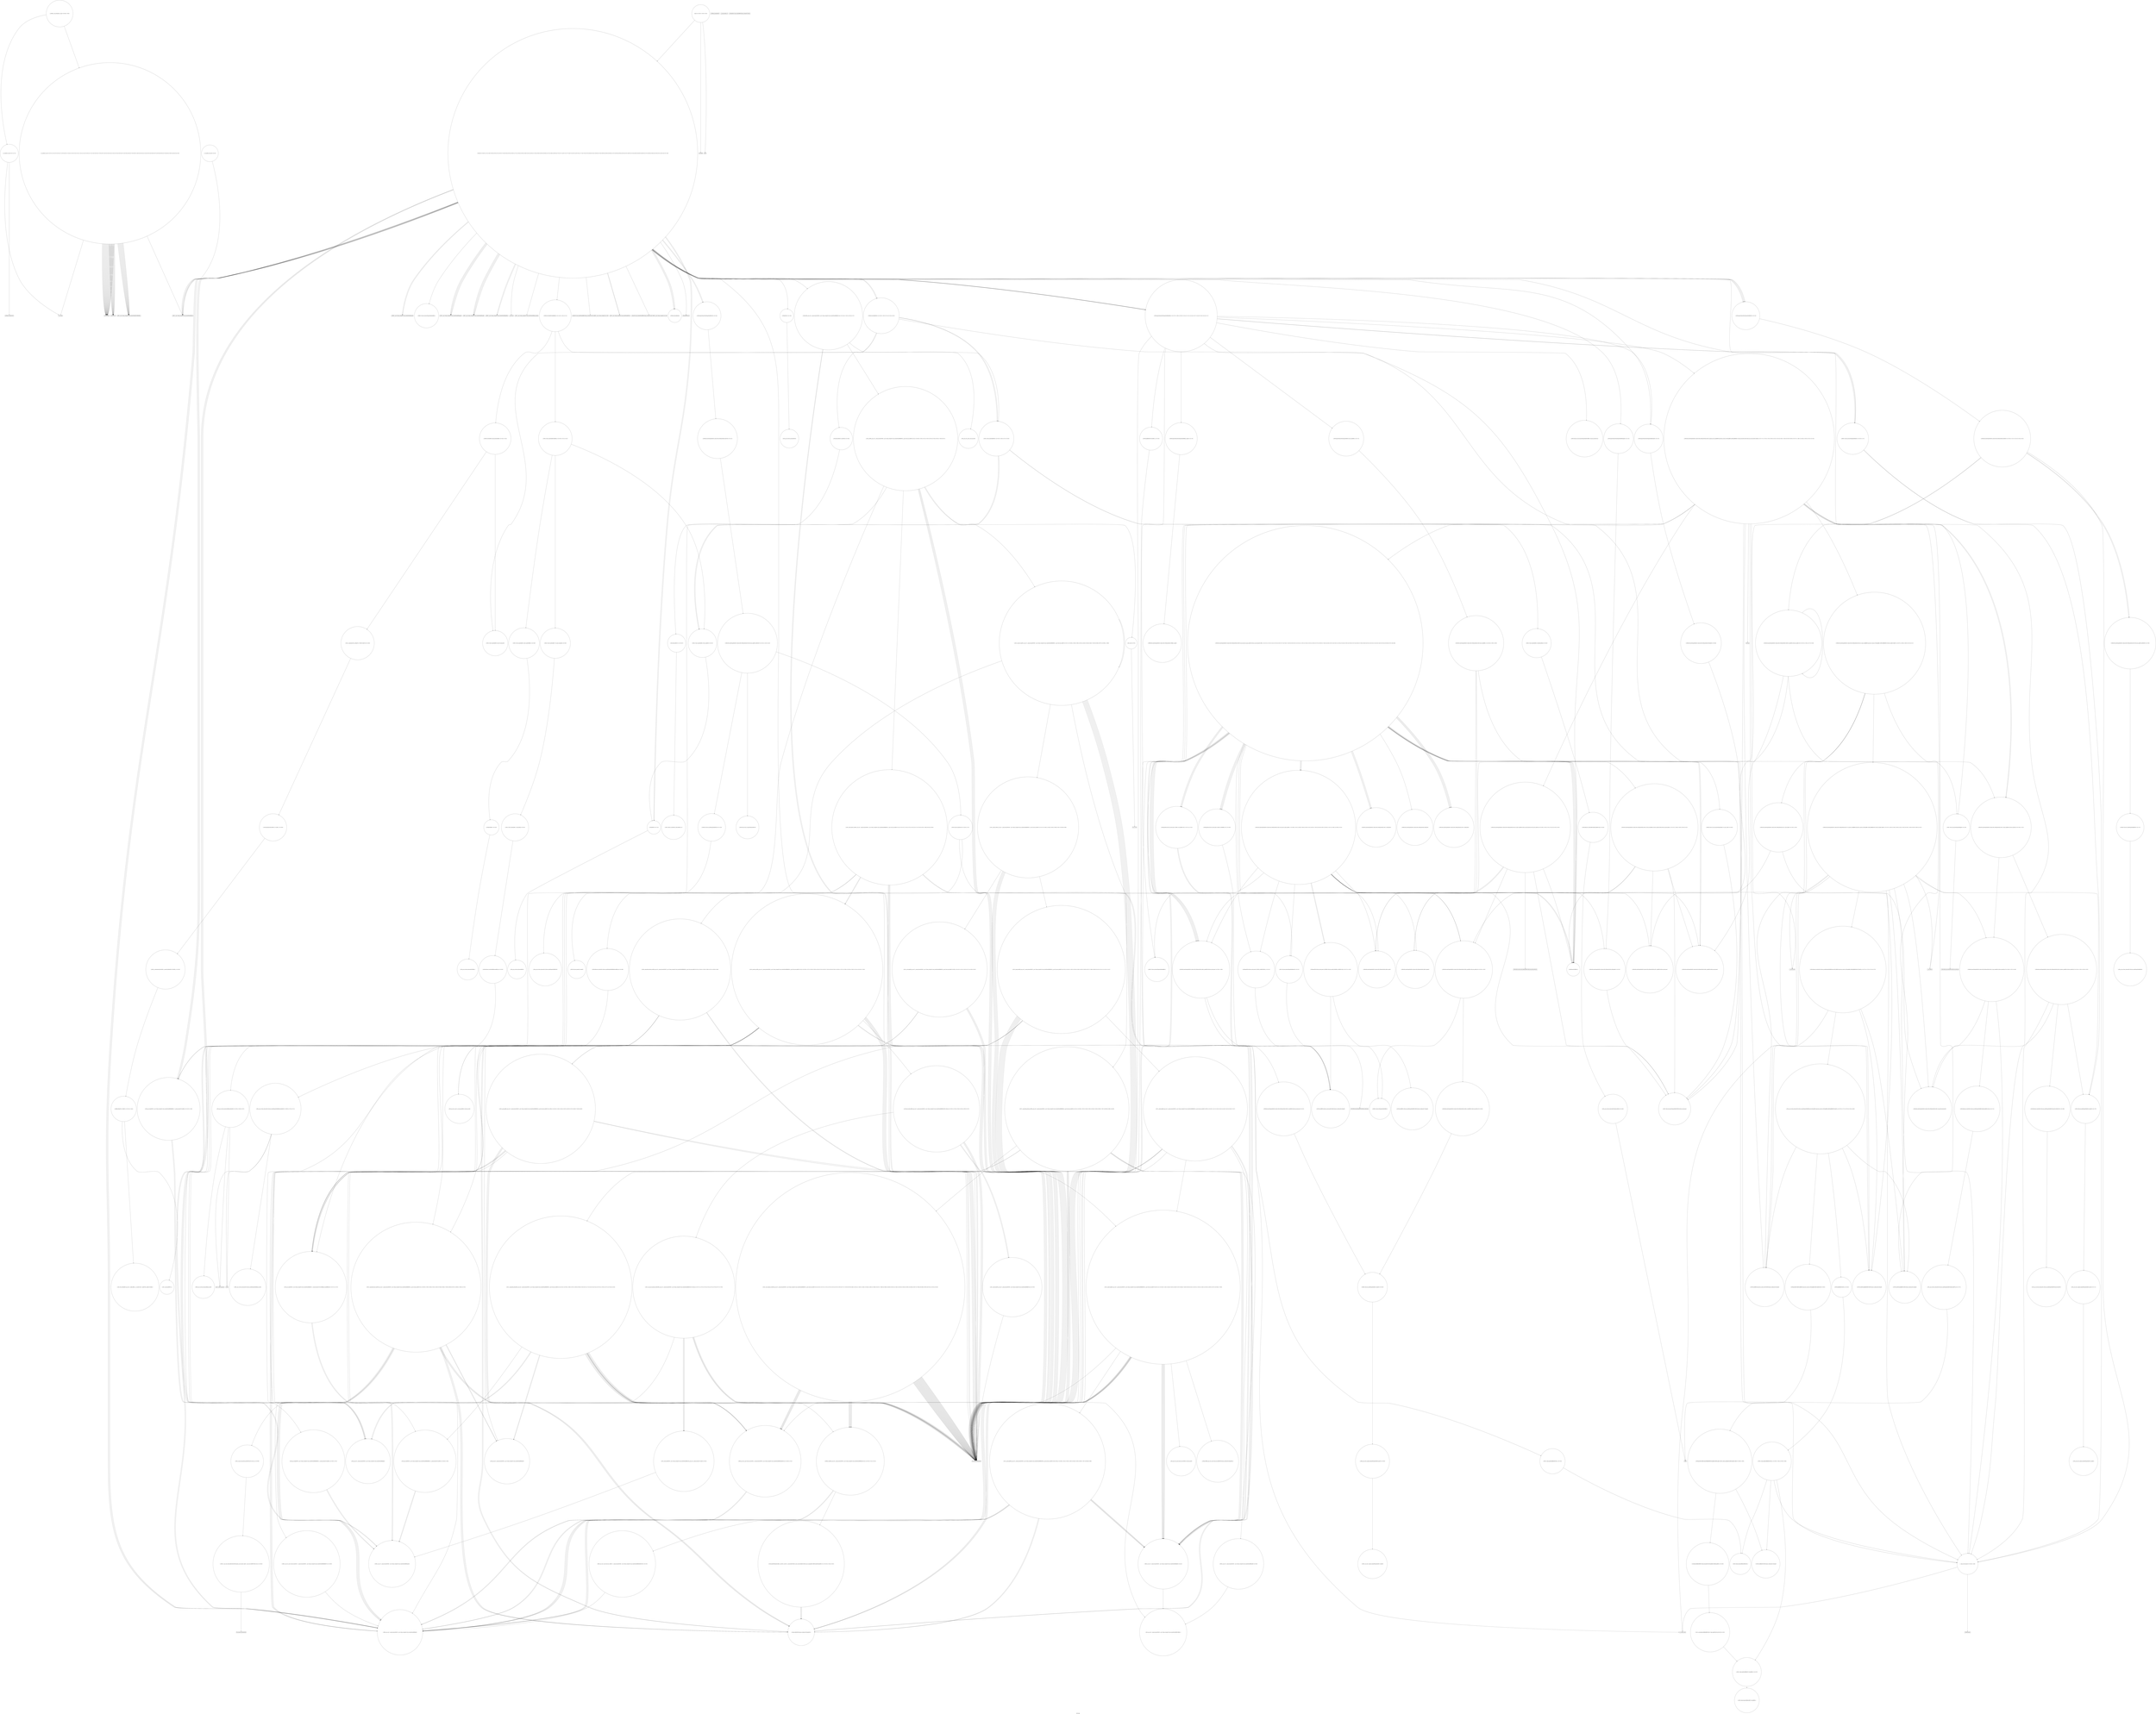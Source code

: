 digraph "Call Graph" {
	label="Call Graph";

	Node0x55ec1f2dc780 [shape=record,shape=circle,label="{__cxx_global_var_init|{<s0>1|<s1>2}}"];
	Node0x55ec1f2dc780:s0 -> Node0x55ec1f2dc800[color=black];
	Node0x55ec1f2dc780:s1 -> Node0x55ec1f82dec0[color=black];
	Node0x55ec1f835780 [shape=record,shape=circle,label="{_ZNK9__gnu_cxx5__ops15_Iter_less_iterclINS_17__normal_iteratorIPcNSt7__cxx1112basic_stringIcSt11char_traitsIcESaIcEEEEESB_EEbT_T0_|{<s0>430|<s1>431}}"];
	Node0x55ec1f835780:s0 -> Node0x55ec1f82e6c0[color=black];
	Node0x55ec1f835780:s1 -> Node0x55ec1f82e6c0[color=black];
	Node0x55ec1f82f5c0 [shape=record,shape=circle,label="{_ZNSt8_Rb_treeIcSt4pairIKciESt10_Select1stIS2_ESt4lessIcESaIS2_EE29_M_get_insert_hint_unique_posESt23_Rb_tree_const_iteratorIS2_ERS1_|{<s0>212|<s1>213|<s2>214|<s3>215|<s4>216|<s5>217|<s6>218|<s7>219|<s8>220|<s9>221|<s10>222|<s11>223|<s12>224|<s13>225|<s14>226|<s15>227|<s16>228|<s17>229|<s18>230|<s19>231|<s20>232|<s21>233|<s22>234|<s23>235|<s24>236|<s25>237|<s26>238|<s27>239|<s28>240|<s29>241|<s30>242|<s31>243|<s32>244|<s33>245|<s34>246|<s35>247|<s36>248}}"];
	Node0x55ec1f82f5c0:s0 -> Node0x55ec1f8301c0[color=black];
	Node0x55ec1f82f5c0:s1 -> Node0x55ec1f831760[color=black];
	Node0x55ec1f82f5c0:s2 -> Node0x55ec1f830240[color=black];
	Node0x55ec1f82f5c0:s3 -> Node0x55ec1f830340[color=black];
	Node0x55ec1f82f5c0:s4 -> Node0x55ec1f8302c0[color=black];
	Node0x55ec1f82f5c0:s5 -> Node0x55ec1f831460[color=black];
	Node0x55ec1f82f5c0:s6 -> Node0x55ec1f830340[color=black];
	Node0x55ec1f82f5c0:s7 -> Node0x55ec1f8303c0[color=black];
	Node0x55ec1f82f5c0:s8 -> Node0x55ec1f830440[color=black];
	Node0x55ec1f82f5c0:s9 -> Node0x55ec1f8302c0[color=black];
	Node0x55ec1f82f5c0:s10 -> Node0x55ec1f831460[color=black];
	Node0x55ec1f82f5c0:s11 -> Node0x55ec1f82ecc0[color=black];
	Node0x55ec1f82f5c0:s12 -> Node0x55ec1f8304c0[color=black];
	Node0x55ec1f82f5c0:s13 -> Node0x55ec1f8304c0[color=black];
	Node0x55ec1f82f5c0:s14 -> Node0x55ec1f8304c0[color=black];
	Node0x55ec1f82f5c0:s15 -> Node0x55ec1f833d80[color=black];
	Node0x55ec1f82f5c0:s16 -> Node0x55ec1f833e00[color=black];
	Node0x55ec1f82f5c0:s17 -> Node0x55ec1f8302c0[color=black];
	Node0x55ec1f82f5c0:s18 -> Node0x55ec1f831460[color=black];
	Node0x55ec1f82f5c0:s19 -> Node0x55ec1f830a60[color=black];
	Node0x55ec1f82f5c0:s20 -> Node0x55ec1f8303c0[color=black];
	Node0x55ec1f82f5c0:s21 -> Node0x55ec1f833d80[color=black];
	Node0x55ec1f82f5c0:s22 -> Node0x55ec1f830440[color=black];
	Node0x55ec1f82f5c0:s23 -> Node0x55ec1f8302c0[color=black];
	Node0x55ec1f82f5c0:s24 -> Node0x55ec1f831460[color=black];
	Node0x55ec1f82f5c0:s25 -> Node0x55ec1f82ecc0[color=black];
	Node0x55ec1f82f5c0:s26 -> Node0x55ec1f830340[color=black];
	Node0x55ec1f82f5c0:s27 -> Node0x55ec1f830340[color=black];
	Node0x55ec1f82f5c0:s28 -> Node0x55ec1f8303c0[color=black];
	Node0x55ec1f82f5c0:s29 -> Node0x55ec1f82edc0[color=black];
	Node0x55ec1f82f5c0:s30 -> Node0x55ec1f8302c0[color=black];
	Node0x55ec1f82f5c0:s31 -> Node0x55ec1f831460[color=black];
	Node0x55ec1f82f5c0:s32 -> Node0x55ec1f830a60[color=black];
	Node0x55ec1f82f5c0:s33 -> Node0x55ec1f8303c0[color=black];
	Node0x55ec1f82f5c0:s34 -> Node0x55ec1f833d80[color=black];
	Node0x55ec1f82f5c0:s35 -> Node0x55ec1f830440[color=black];
	Node0x55ec1f82f5c0:s36 -> Node0x55ec1f833e80[color=black];
	Node0x55ec1f82e440 [shape=record,shape=Mrecord,label="{_ZNKSt7__cxx1112basic_stringIcSt11char_traitsIcESaIcEE4sizeEv}"];
	Node0x55ec1f831e60 [shape=record,shape=circle,label="{_ZSt9iter_swapIN9__gnu_cxx17__normal_iteratorIPcNSt7__cxx1112basic_stringIcSt11char_traitsIcESaIcEEEEES9_EvT_T0_|{<s0>520|<s1>521|<s2>522}}"];
	Node0x55ec1f831e60:s0 -> Node0x55ec1f82e6c0[color=black];
	Node0x55ec1f831e60:s1 -> Node0x55ec1f82e6c0[color=black];
	Node0x55ec1f831e60:s2 -> Node0x55ec1f831ee0[color=black];
	Node0x55ec1f82fcc0 [shape=record,shape=circle,label="{_ZNSt5tupleIJRKcEEC2EOS2_|{<s0>281}}"];
	Node0x55ec1f82fcc0:s0 -> Node0x55ec1f82fdc0[color=black];
	Node0x55ec1f82eb40 [shape=record,shape=circle,label="{_ZNSt3mapIciSt4lessIcESaISt4pairIKciEEE3endEv|{<s0>125}}"];
	Node0x55ec1f82eb40:s0 -> Node0x55ec1f835080[color=black];
	Node0x55ec1f832560 [shape=record,shape=Mrecord,label="{llvm.memmove.p0i8.p0i8.i64}"];
	Node0x55ec1f8303c0 [shape=record,shape=circle,label="{_ZNSt4pairIPSt18_Rb_tree_node_baseS1_EC2IRS1_Lb1EEERKS1_OT_|{<s0>295}}"];
	Node0x55ec1f8303c0:s0 -> Node0x55ec1f833f80[color=black];
	Node0x55ec1f82f240 [shape=record,shape=Mrecord,label="{_ZNSirsERi}"];
	Node0x55ec1f834300 [shape=record,shape=circle,label="{_ZN9__gnu_cxx13new_allocatorIiEC2Ev}"];
	Node0x55ec1f830960 [shape=record,shape=circle,label="{_ZNSt8_Rb_treeIcSt4pairIKciESt10_Select1stIS2_ESt4lessIcESaIS2_EE8_M_beginEv}"];
	Node0x55ec1f834a00 [shape=record,shape=circle,label="{_ZSt24__uninitialized_fill_n_aIPimiiET_S1_T0_RKT1_RSaIT2_E|{<s0>338}}"];
	Node0x55ec1f834a00:s0 -> Node0x55ec1f834b00[color=black];
	Node0x55ec1f831060 [shape=record,shape=circle,label="{_ZN9__gnu_cxx13new_allocatorISt13_Rb_tree_nodeISt4pairIKciEEE10deallocateEPS5_m|{<s0>173}}"];
	Node0x55ec1f831060:s0 -> Node0x55ec1f8310e0[color=black];
	Node0x55ec1f835100 [shape=record,shape=Mrecord,label="{_ZSt18_Rb_tree_incrementPSt18_Rb_tree_node_base}"];
	Node0x55ec1f831760 [shape=record,shape=circle,label="{_ZNSt8_Rb_treeIcSt4pairIKciESt10_Select1stIS2_ESt4lessIcESaIS2_EE6_M_endEv}"];
	Node0x55ec1f2dc800 [shape=record,shape=Mrecord,label="{_ZNSt8ios_base4InitC1Ev}"];
	Node0x55ec1f835800 [shape=record,shape=circle,label="{_ZSt10__pop_heapIN9__gnu_cxx17__normal_iteratorIPcNSt7__cxx1112basic_stringIcSt11char_traitsIcESaIcEEEEENS0_5__ops15_Iter_less_iterEEvT_SC_SC_RT0_|{<s0>432|<s1>433|<s2>434|<s3>435|<s4>436|<s5>437|<s6>438|<s7>439|<s8>440}}"];
	Node0x55ec1f835800:s0 -> Node0x55ec1f82e6c0[color=black];
	Node0x55ec1f835800:s1 -> Node0x55ec1f835880[color=black];
	Node0x55ec1f835800:s2 -> Node0x55ec1f82e6c0[color=black];
	Node0x55ec1f835800:s3 -> Node0x55ec1f835880[color=black];
	Node0x55ec1f835800:s4 -> Node0x55ec1f82e6c0[color=black];
	Node0x55ec1f835800:s5 -> Node0x55ec1f82ecc0[color=black];
	Node0x55ec1f835800:s6 -> Node0x55ec1f835380[color=black];
	Node0x55ec1f835800:s7 -> Node0x55ec1f835880[color=black];
	Node0x55ec1f835800:s8 -> Node0x55ec1f835980[color=black];
	Node0x55ec1f82f640 [shape=record,shape=circle,label="{_ZNSt8_Rb_treeIcSt4pairIKciESt10_Select1stIS2_ESt4lessIcESaIS2_EE14_M_insert_nodeEPSt18_Rb_tree_node_baseSA_PSt13_Rb_tree_nodeIS2_E|{<s0>249|<s1>250|<s2>251|<s3>252|<s4>253|<s5>254}}"];
	Node0x55ec1f82f640:s0 -> Node0x55ec1f831760[color=black];
	Node0x55ec1f82f640:s1 -> Node0x55ec1f8317e0[color=black];
	Node0x55ec1f82f640:s2 -> Node0x55ec1f8302c0[color=black];
	Node0x55ec1f82f640:s3 -> Node0x55ec1f831460[color=black];
	Node0x55ec1f82f640:s4 -> Node0x55ec1f834200[color=black];
	Node0x55ec1f82f640:s5 -> Node0x55ec1f831860[color=black];
	Node0x55ec1f82e4c0 [shape=record,shape=circle,label="{_ZNSt3mapIciSt4lessIcESaISt4pairIKciEEEC2Ev|{<s0>104}}"];
	Node0x55ec1f82e4c0:s0 -> Node0x55ec1f82f340[color=black];
	Node0x55ec1f831ee0 [shape=record,shape=circle,label="{_ZSt4swapIcENSt9enable_ifIXsr6__and_ISt6__not_ISt15__is_tuple_likeIT_EESt21is_move_constructibleIS3_ESt18is_move_assignableIS3_EEE5valueEvE4typeERS3_SC_|{<s0>523|<s1>524|<s2>525}}"];
	Node0x55ec1f831ee0:s0 -> Node0x55ec1f835880[color=black];
	Node0x55ec1f831ee0:s1 -> Node0x55ec1f835880[color=black];
	Node0x55ec1f831ee0:s2 -> Node0x55ec1f835880[color=black];
	Node0x55ec1f82fd40 [shape=record,shape=circle,label="{_ZNSt4pairIKciEC2IJRS0_EJEEESt21piecewise_construct_tSt5tupleIJDpT_EES5_IJDpT0_EE|{<s0>282}}"];
	Node0x55ec1f82fd40:s0 -> Node0x55ec1f830040[color=black];
	Node0x55ec1f82ebc0 [shape=record,shape=circle,label="{_ZNKSt17_Rb_tree_iteratorISt4pairIKciEEneERKS3_}"];
	Node0x55ec1f8325e0 [shape=record,shape=circle,label="{_ZNK9__gnu_cxx5__ops14_Val_less_iterclIcNS_17__normal_iteratorIPcNSt7__cxx1112basic_stringIcSt11char_traitsIcESaIcEEEEEEEbRT_T0_|{<s0>583}}"];
	Node0x55ec1f8325e0:s0 -> Node0x55ec1f82e6c0[color=black];
	Node0x55ec1f830440 [shape=record,shape=circle,label="{_ZNSt8_Rb_treeIcSt4pairIKciESt10_Select1stIS2_ESt4lessIcESaIS2_EE24_M_get_insert_unique_posERS1_|{<s0>296|<s1>297|<s2>298|<s3>299|<s4>300|<s5>301|<s6>302|<s7>303|<s8>304|<s9>305|<s10>306|<s11>307|<s12>308|<s13>309|<s14>310}}"];
	Node0x55ec1f830440:s0 -> Node0x55ec1f830960[color=black];
	Node0x55ec1f830440:s1 -> Node0x55ec1f831760[color=black];
	Node0x55ec1f830440:s2 -> Node0x55ec1f8317e0[color=black];
	Node0x55ec1f830440:s3 -> Node0x55ec1f831460[color=black];
	Node0x55ec1f830440:s4 -> Node0x55ec1f830ae0[color=black];
	Node0x55ec1f830440:s5 -> Node0x55ec1f830a60[color=black];
	Node0x55ec1f830440:s6 -> Node0x55ec1f831860[color=black];
	Node0x55ec1f830440:s7 -> Node0x55ec1f834000[color=black];
	Node0x55ec1f830440:s8 -> Node0x55ec1f831360[color=black];
	Node0x55ec1f830440:s9 -> Node0x55ec1f834080[color=black];
	Node0x55ec1f830440:s10 -> Node0x55ec1f833e00[color=black];
	Node0x55ec1f830440:s11 -> Node0x55ec1f8302c0[color=black];
	Node0x55ec1f830440:s12 -> Node0x55ec1f831460[color=black];
	Node0x55ec1f830440:s13 -> Node0x55ec1f834080[color=black];
	Node0x55ec1f830440:s14 -> Node0x55ec1f833e80[color=black];
	Node0x55ec1f82f2c0 [shape=record,shape=Mrecord,label="{printf}"];
	Node0x55ec1f834380 [shape=record,shape=circle,label="{_ZN9__gnu_cxx13new_allocatorIiED2Ev}"];
	Node0x55ec1f8309e0 [shape=record,shape=circle,label="{_ZNSt8_Rb_treeIcSt4pairIKciESt10_Select1stIS2_ESt4lessIcESaIS2_EE13_Rb_tree_implIS6_Lb1EED2Ev|{<s0>159}}"];
	Node0x55ec1f8309e0:s0 -> Node0x55ec1f831160[color=black];
	Node0x55ec1f834a80 [shape=record,shape=circle,label="{_ZNSt12_Vector_baseIiSaIiEE19_M_get_Tp_allocatorEv}"];
	Node0x55ec1f8310e0 [shape=record,shape=Mrecord,label="{_ZdlPv}"];
	Node0x55ec1f835180 [shape=record,shape=circle,label="{_ZSt6__sortIN9__gnu_cxx17__normal_iteratorIPcNSt7__cxx1112basic_stringIcSt11char_traitsIcESaIcEEEEENS0_5__ops15_Iter_less_iterEEvT_SC_T0_|{<s0>349|<s1>350|<s2>351|<s3>352|<s4>353|<s5>354|<s6>355|<s7>356|<s8>357}}"];
	Node0x55ec1f835180:s0 -> Node0x55ec1f82e640[color=black];
	Node0x55ec1f835180:s1 -> Node0x55ec1f82ecc0[color=black];
	Node0x55ec1f835180:s2 -> Node0x55ec1f82ecc0[color=black];
	Node0x55ec1f835180:s3 -> Node0x55ec1f835380[color=black];
	Node0x55ec1f835180:s4 -> Node0x55ec1f835300[color=black];
	Node0x55ec1f835180:s5 -> Node0x55ec1f835280[color=black];
	Node0x55ec1f835180:s6 -> Node0x55ec1f82ecc0[color=black];
	Node0x55ec1f835180:s7 -> Node0x55ec1f82ecc0[color=black];
	Node0x55ec1f835180:s8 -> Node0x55ec1f835400[color=black];
	Node0x55ec1f8317e0 [shape=record,shape=circle,label="{_ZNSt8_Rb_treeIcSt4pairIKciESt10_Select1stIS2_ESt4lessIcESaIS2_EE6_S_keyEPKSt13_Rb_tree_nodeIS2_E|{<s0>202|<s1>203}}"];
	Node0x55ec1f8317e0:s0 -> Node0x55ec1f831960[color=black];
	Node0x55ec1f8317e0:s1 -> Node0x55ec1f8318e0[color=black];
	Node0x55ec1f82de40 [shape=record,shape=Mrecord,label="{_ZNSt8ios_base4InitD1Ev}"];
	Node0x55ec1f835880 [shape=record,shape=circle,label="{_ZSt4moveIRcEONSt16remove_referenceIT_E4typeEOS2_}"];
	Node0x55ec1f82f6c0 [shape=record,shape=Mrecord,label="{__cxa_rethrow}"];
	Node0x55ec1f82e540 [shape=record,shape=Mrecord,label="{_ZNSt7__cxx1112basic_stringIcSt11char_traitsIcESaIcEE5beginEv}"];
	Node0x55ec1f831f60 [shape=record,shape=Mrecord,label="{llvm.ctlz.i64}"];
	Node0x55ec1f82fdc0 [shape=record,shape=circle,label="{_ZNSt11_Tuple_implILm0EJRKcEEC2EOS2_|{<s0>283|<s1>284|<s2>285|<s3>286}}"];
	Node0x55ec1f82fdc0:s0 -> Node0x55ec1f82fec0[color=black];
	Node0x55ec1f82fdc0:s1 -> Node0x55ec1f82fe40[color=black];
	Node0x55ec1f82fdc0:s2 -> Node0x55ec1f82ff40[color=black];
	Node0x55ec1f82fdc0:s3 -> Node0x55ec1f8306e0[color=black];
	Node0x55ec1f82ec40 [shape=record,shape=circle,label="{_ZNKSt17_Rb_tree_iteratorISt4pairIKciEEdeEv|{<s0>126|<s1>127}}"];
	Node0x55ec1f82ec40:s0 -> Node0x55ec1f830de0[color=black];
	Node0x55ec1f82ec40:s1 -> Node0x55ec1f8306e0[color=black];
	Node0x55ec1f832660 [shape=record,shape=circle,label="{_GLOBAL__sub_I_flowlight0_0_0.cpp|{<s0>584|<s1>585}}"];
	Node0x55ec1f832660:s0 -> Node0x55ec1f2dc780[color=black];
	Node0x55ec1f832660:s1 -> Node0x55ec1f82df40[color=black];
	Node0x55ec1f8304c0 [shape=record,shape=circle,label="{_ZNSt8_Rb_treeIcSt4pairIKciESt10_Select1stIS2_ESt4lessIcESaIS2_EE11_M_leftmostEv}"];
	Node0x55ec1f82f340 [shape=record,shape=circle,label="{_ZNSt8_Rb_treeIcSt4pairIKciESt10_Select1stIS2_ESt4lessIcESaIS2_EEC2Ev|{<s0>141}}"];
	Node0x55ec1f82f340:s0 -> Node0x55ec1f82f3c0[color=black];
	Node0x55ec1f834400 [shape=record,shape=circle,label="{_ZNSt12_Vector_baseIiSaIiEEC2EmRKS0_|{<s0>320|<s1>321|<s2>322}}"];
	Node0x55ec1f834400:s0 -> Node0x55ec1f834580[color=black];
	Node0x55ec1f834400:s1 -> Node0x55ec1f834600[color=black];
	Node0x55ec1f834400:s2 -> Node0x55ec1f834680[color=black];
	Node0x55ec1f830a60 [shape=record,shape=circle,label="{_ZNSt8_Rb_treeIcSt4pairIKciESt10_Select1stIS2_ESt4lessIcESaIS2_EE8_S_rightEPSt18_Rb_tree_node_base}"];
	Node0x55ec1f834b00 [shape=record,shape=circle,label="{_ZSt20uninitialized_fill_nIPimiET_S1_T0_RKT1_|{<s0>339}}"];
	Node0x55ec1f834b00:s0 -> Node0x55ec1f834b80[color=black];
	Node0x55ec1f831160 [shape=record,shape=circle,label="{_ZNSaISt13_Rb_tree_nodeISt4pairIKciEEED2Ev|{<s0>174}}"];
	Node0x55ec1f831160:s0 -> Node0x55ec1f8311e0[color=black];
	Node0x55ec1f835200 [shape=record,shape=circle,label="{_ZN9__gnu_cxx5__ops16__iter_less_iterEv}"];
	Node0x55ec1f831860 [shape=record,shape=circle,label="{_ZNSt17_Rb_tree_iteratorISt4pairIKciEEC2EPSt18_Rb_tree_node_base}"];
	Node0x55ec1f82dec0 [shape=record,shape=Mrecord,label="{__cxa_atexit}"];
	Node0x55ec1f835900 [shape=record,shape=circle,label="{_ZNK9__gnu_cxx17__normal_iteratorIPcNSt7__cxx1112basic_stringIcSt11char_traitsIcESaIcEEEEplEl|{<s0>441}}"];
	Node0x55ec1f835900:s0 -> Node0x55ec1f835a00[color=black];
	Node0x55ec1f82f740 [shape=record,shape=Mrecord,label="{__cxa_end_catch}"];
	Node0x55ec1f82e5c0 [shape=record,shape=Mrecord,label="{_ZNSt7__cxx1112basic_stringIcSt11char_traitsIcESaIcEE3endEv}"];
	Node0x55ec1f831fe0 [shape=record,shape=circle,label="{_ZSt16__insertion_sortIN9__gnu_cxx17__normal_iteratorIPcNSt7__cxx1112basic_stringIcSt11char_traitsIcESaIcEEEEENS0_5__ops15_Iter_less_iterEEvT_SC_T0_|{<s0>526|<s1>527|<s2>528|<s3>529|<s4>530|<s5>531|<s6>532|<s7>533|<s8>534|<s9>535|<s10>536|<s11>537|<s12>538|<s13>539|<s14>540|<s15>541|<s16>542|<s17>543}}"];
	Node0x55ec1f831fe0:s0 -> Node0x55ec1f8320e0[color=black];
	Node0x55ec1f831fe0:s1 -> Node0x55ec1f835900[color=black];
	Node0x55ec1f831fe0:s2 -> Node0x55ec1f82e640[color=black];
	Node0x55ec1f831fe0:s3 -> Node0x55ec1f82ecc0[color=black];
	Node0x55ec1f831fe0:s4 -> Node0x55ec1f82ecc0[color=black];
	Node0x55ec1f831fe0:s5 -> Node0x55ec1f835780[color=black];
	Node0x55ec1f831fe0:s6 -> Node0x55ec1f82e6c0[color=black];
	Node0x55ec1f831fe0:s7 -> Node0x55ec1f835880[color=black];
	Node0x55ec1f831fe0:s8 -> Node0x55ec1f82ecc0[color=black];
	Node0x55ec1f831fe0:s9 -> Node0x55ec1f82ecc0[color=black];
	Node0x55ec1f831fe0:s10 -> Node0x55ec1f835900[color=black];
	Node0x55ec1f831fe0:s11 -> Node0x55ec1f832160[color=black];
	Node0x55ec1f831fe0:s12 -> Node0x55ec1f835880[color=black];
	Node0x55ec1f831fe0:s13 -> Node0x55ec1f82e6c0[color=black];
	Node0x55ec1f831fe0:s14 -> Node0x55ec1f82ecc0[color=black];
	Node0x55ec1f831fe0:s15 -> Node0x55ec1f832260[color=black];
	Node0x55ec1f831fe0:s16 -> Node0x55ec1f8321e0[color=black];
	Node0x55ec1f831fe0:s17 -> Node0x55ec1f82e7c0[color=black];
	Node0x55ec1f82fe40 [shape=record,shape=circle,label="{_ZSt7forwardIRKcEOT_RNSt16remove_referenceIS2_E4typeE}"];
	Node0x55ec1f82ecc0 [shape=record,shape=Mrecord,label="{llvm.memcpy.p0i8.p0i8.i64}"];
	Node0x55ec1f833d80 [shape=record,shape=circle,label="{_ZNSt4pairIPSt18_Rb_tree_node_baseS1_EC2IRS1_S4_Lb1EEEOT_OT0_|{<s0>311|<s1>312}}"];
	Node0x55ec1f833d80:s0 -> Node0x55ec1f833f80[color=black];
	Node0x55ec1f833d80:s1 -> Node0x55ec1f833f80[color=black];
	Node0x55ec1f82f3c0 [shape=record,shape=circle,label="{_ZNSt8_Rb_treeIcSt4pairIKciESt10_Select1stIS2_ESt4lessIcESaIS2_EE13_Rb_tree_implIS6_Lb1EEC2Ev|{<s0>142|<s1>143|<s2>144}}"];
	Node0x55ec1f82f3c0:s0 -> Node0x55ec1f82f440[color=black];
	Node0x55ec1f82f3c0:s1 -> Node0x55ec1f82f4c0[color=black];
	Node0x55ec1f82f3c0:s2 -> Node0x55ec1f830560[color=black];
	Node0x55ec1f834480 [shape=record,shape=circle,label="{_ZNSt6vectorIiSaIiEE18_M_fill_initializeEmRKi|{<s0>323|<s1>324}}"];
	Node0x55ec1f834480:s0 -> Node0x55ec1f834a80[color=black];
	Node0x55ec1f834480:s1 -> Node0x55ec1f834a00[color=black];
	Node0x55ec1f830ae0 [shape=record,shape=circle,label="{_ZNSt8_Rb_treeIcSt4pairIKciESt10_Select1stIS2_ESt4lessIcESaIS2_EE7_S_leftEPSt18_Rb_tree_node_base}"];
	Node0x55ec1f834b80 [shape=record,shape=circle,label="{_ZNSt22__uninitialized_fill_nILb1EE15__uninit_fill_nIPimiEET_S3_T0_RKT1_|{<s0>340}}"];
	Node0x55ec1f834b80:s0 -> Node0x55ec1f834c00[color=black];
	Node0x55ec1f8311e0 [shape=record,shape=circle,label="{_ZN9__gnu_cxx13new_allocatorISt13_Rb_tree_nodeISt4pairIKciEEED2Ev}"];
	Node0x55ec1f835280 [shape=record,shape=circle,label="{_ZSt16__introsort_loopIN9__gnu_cxx17__normal_iteratorIPcNSt7__cxx1112basic_stringIcSt11char_traitsIcESaIcEEEEElNS0_5__ops15_Iter_less_iterEEvT_SC_T0_T1_|{<s0>358|<s1>359|<s2>360|<s3>361|<s4>362|<s5>363|<s6>364|<s7>365|<s8>366|<s9>367|<s10>368|<s11>369}}"];
	Node0x55ec1f835280:s0 -> Node0x55ec1f835380[color=black];
	Node0x55ec1f835280:s1 -> Node0x55ec1f82ecc0[color=black];
	Node0x55ec1f835280:s2 -> Node0x55ec1f82ecc0[color=black];
	Node0x55ec1f835280:s3 -> Node0x55ec1f82ecc0[color=black];
	Node0x55ec1f835280:s4 -> Node0x55ec1f835480[color=black];
	Node0x55ec1f835280:s5 -> Node0x55ec1f82ecc0[color=black];
	Node0x55ec1f835280:s6 -> Node0x55ec1f82ecc0[color=black];
	Node0x55ec1f835280:s7 -> Node0x55ec1f835500[color=black];
	Node0x55ec1f835280:s8 -> Node0x55ec1f82ecc0[color=black];
	Node0x55ec1f835280:s9 -> Node0x55ec1f82ecc0[color=black];
	Node0x55ec1f835280:s10 -> Node0x55ec1f835280[color=black];
	Node0x55ec1f835280:s11 -> Node0x55ec1f82ecc0[color=black];
	Node0x55ec1f8318e0 [shape=record,shape=circle,label="{_ZNKSt10_Select1stISt4pairIKciEEclERKS2_}"];
	Node0x55ec1f82df40 [shape=record,shape=circle,label="{__cxx_global_var_init.1|{<s0>3|<s1>4|<s2>5|<s3>6|<s4>7|<s5>8|<s6>9|<s7>10|<s8>11|<s9>12|<s10>13|<s11>14|<s12>15|<s13>16|<s14>17|<s15>18|<s16>19|<s17>20|<s18>21|<s19>22|<s20>23|<s21>24|<s22>25|<s23>26|<s24>27|<s25>28|<s26>29|<s27>30|<s28>31|<s29>32|<s30>33|<s31>34|<s32>35|<s33>36|<s34>37|<s35>38|<s36>39|<s37>40|<s38>41|<s39>42|<s40>43|<s41>44}}"];
	Node0x55ec1f82df40:s0 -> Node0x55ec1f82dfc0[color=black];
	Node0x55ec1f82df40:s1 -> Node0x55ec1f82e040[color=black];
	Node0x55ec1f82df40:s2 -> Node0x55ec1f82dfc0[color=black];
	Node0x55ec1f82df40:s3 -> Node0x55ec1f82e040[color=black];
	Node0x55ec1f82df40:s4 -> Node0x55ec1f82dfc0[color=black];
	Node0x55ec1f82df40:s5 -> Node0x55ec1f82e040[color=black];
	Node0x55ec1f82df40:s6 -> Node0x55ec1f82dfc0[color=black];
	Node0x55ec1f82df40:s7 -> Node0x55ec1f82e040[color=black];
	Node0x55ec1f82df40:s8 -> Node0x55ec1f82dfc0[color=black];
	Node0x55ec1f82df40:s9 -> Node0x55ec1f82e040[color=black];
	Node0x55ec1f82df40:s10 -> Node0x55ec1f82dfc0[color=black];
	Node0x55ec1f82df40:s11 -> Node0x55ec1f82e040[color=black];
	Node0x55ec1f82df40:s12 -> Node0x55ec1f82dfc0[color=black];
	Node0x55ec1f82df40:s13 -> Node0x55ec1f82e040[color=black];
	Node0x55ec1f82df40:s14 -> Node0x55ec1f82dfc0[color=black];
	Node0x55ec1f82df40:s15 -> Node0x55ec1f82e040[color=black];
	Node0x55ec1f82df40:s16 -> Node0x55ec1f82dfc0[color=black];
	Node0x55ec1f82df40:s17 -> Node0x55ec1f82e040[color=black];
	Node0x55ec1f82df40:s18 -> Node0x55ec1f82dfc0[color=black];
	Node0x55ec1f82df40:s19 -> Node0x55ec1f82e040[color=black];
	Node0x55ec1f82df40:s20 -> Node0x55ec1f82e140[color=black];
	Node0x55ec1f82df40:s21 -> Node0x55ec1f82e140[color=black];
	Node0x55ec1f82df40:s22 -> Node0x55ec1f82e140[color=black];
	Node0x55ec1f82df40:s23 -> Node0x55ec1f82e140[color=black];
	Node0x55ec1f82df40:s24 -> Node0x55ec1f82e140[color=black];
	Node0x55ec1f82df40:s25 -> Node0x55ec1f82e140[color=black];
	Node0x55ec1f82df40:s26 -> Node0x55ec1f82e140[color=black];
	Node0x55ec1f82df40:s27 -> Node0x55ec1f82e140[color=black];
	Node0x55ec1f82df40:s28 -> Node0x55ec1f82e140[color=black];
	Node0x55ec1f82df40:s29 -> Node0x55ec1f82e140[color=black];
	Node0x55ec1f82df40:s30 -> Node0x55ec1f82dec0[color=black];
	Node0x55ec1f82df40:s31 -> Node0x55ec1f82e140[color=black];
	Node0x55ec1f82df40:s32 -> Node0x55ec1f82e140[color=black];
	Node0x55ec1f82df40:s33 -> Node0x55ec1f82e140[color=black];
	Node0x55ec1f82df40:s34 -> Node0x55ec1f82e140[color=black];
	Node0x55ec1f82df40:s35 -> Node0x55ec1f82e140[color=black];
	Node0x55ec1f82df40:s36 -> Node0x55ec1f82e140[color=black];
	Node0x55ec1f82df40:s37 -> Node0x55ec1f82e140[color=black];
	Node0x55ec1f82df40:s38 -> Node0x55ec1f82e140[color=black];
	Node0x55ec1f82df40:s39 -> Node0x55ec1f82e140[color=black];
	Node0x55ec1f82df40:s40 -> Node0x55ec1f82e140[color=black];
	Node0x55ec1f82df40:s41 -> Node0x55ec1f82e1c0[color=black];
	Node0x55ec1f835980 [shape=record,shape=circle,label="{_ZSt13__adjust_heapIN9__gnu_cxx17__normal_iteratorIPcNSt7__cxx1112basic_stringIcSt11char_traitsIcESaIcEEEEElcNS0_5__ops15_Iter_less_iterEEvT_T0_SD_T1_T2_|{<s0>442|<s1>443|<s2>444|<s3>445|<s4>446|<s5>447|<s6>448|<s7>449|<s8>450|<s9>451|<s10>452|<s11>453|<s12>454|<s13>455|<s14>456|<s15>457|<s16>458|<s17>459}}"];
	Node0x55ec1f835980:s0 -> Node0x55ec1f835900[color=black];
	Node0x55ec1f835980:s1 -> Node0x55ec1f835900[color=black];
	Node0x55ec1f835980:s2 -> Node0x55ec1f835780[color=black];
	Node0x55ec1f835980:s3 -> Node0x55ec1f835900[color=black];
	Node0x55ec1f835980:s4 -> Node0x55ec1f82e6c0[color=black];
	Node0x55ec1f835980:s5 -> Node0x55ec1f835880[color=black];
	Node0x55ec1f835980:s6 -> Node0x55ec1f835900[color=black];
	Node0x55ec1f835980:s7 -> Node0x55ec1f82e6c0[color=black];
	Node0x55ec1f835980:s8 -> Node0x55ec1f835900[color=black];
	Node0x55ec1f835980:s9 -> Node0x55ec1f82e6c0[color=black];
	Node0x55ec1f835980:s10 -> Node0x55ec1f835880[color=black];
	Node0x55ec1f835980:s11 -> Node0x55ec1f835900[color=black];
	Node0x55ec1f835980:s12 -> Node0x55ec1f82e6c0[color=black];
	Node0x55ec1f835980:s13 -> Node0x55ec1f835a80[color=black];
	Node0x55ec1f835980:s14 -> Node0x55ec1f835b00[color=black];
	Node0x55ec1f835980:s15 -> Node0x55ec1f82ecc0[color=black];
	Node0x55ec1f835980:s16 -> Node0x55ec1f835880[color=black];
	Node0x55ec1f835980:s17 -> Node0x55ec1f835b80[color=black];
	Node0x55ec1f82f7c0 [shape=record,shape=Mrecord,label="{llvm.trap}"];
	Node0x55ec1f82e640 [shape=record,shape=circle,label="{_ZN9__gnu_cxxneIPcNSt7__cxx1112basic_stringIcSt11char_traitsIcESaIcEEEEEbRKNS_17__normal_iteratorIT_T0_EESD_|{<s0>105|<s1>106}}"];
	Node0x55ec1f82e640:s0 -> Node0x55ec1f831260[color=black];
	Node0x55ec1f82e640:s1 -> Node0x55ec1f831260[color=black];
	Node0x55ec1f832060 [shape=record,shape=circle,label="{_ZSt26__unguarded_insertion_sortIN9__gnu_cxx17__normal_iteratorIPcNSt7__cxx1112basic_stringIcSt11char_traitsIcESaIcEEEEENS0_5__ops15_Iter_less_iterEEvT_SC_T0_|{<s0>544|<s1>545|<s2>546|<s3>547|<s4>548|<s5>549}}"];
	Node0x55ec1f832060:s0 -> Node0x55ec1f82ecc0[color=black];
	Node0x55ec1f832060:s1 -> Node0x55ec1f82e640[color=black];
	Node0x55ec1f832060:s2 -> Node0x55ec1f82ecc0[color=black];
	Node0x55ec1f832060:s3 -> Node0x55ec1f832260[color=black];
	Node0x55ec1f832060:s4 -> Node0x55ec1f8321e0[color=black];
	Node0x55ec1f832060:s5 -> Node0x55ec1f82e7c0[color=black];
	Node0x55ec1f82fec0 [shape=record,shape=circle,label="{_ZNSt11_Tuple_implILm0EJRKcEE7_M_headERS2_|{<s0>287}}"];
	Node0x55ec1f82fec0:s0 -> Node0x55ec1f82ffc0[color=black];
	Node0x55ec1f82ed40 [shape=record,shape=Mrecord,label="{_ZNKSt7__cxx1112basic_stringIcSt11char_traitsIcESaIcEE4findEcm}"];
	Node0x55ec1f833e00 [shape=record,shape=circle,label="{_ZNSt17_Rb_tree_iteratorISt4pairIKciEEmmEv|{<s0>313}}"];
	Node0x55ec1f833e00:s0 -> Node0x55ec1f834180[color=black];
	Node0x55ec1f82f440 [shape=record,shape=circle,label="{_ZNSaISt13_Rb_tree_nodeISt4pairIKciEEEC2Ev|{<s0>145}}"];
	Node0x55ec1f82f440:s0 -> Node0x55ec1f8305e0[color=black];
	Node0x55ec1f834500 [shape=record,shape=circle,label="{_ZNSt12_Vector_baseIiSaIiEED2Ev|{<s0>325|<s1>326|<s2>327|<s3>328}}"];
	Node0x55ec1f834500:s0 -> Node0x55ec1f834d80[color=black];
	Node0x55ec1f834500:s1 -> Node0x55ec1f834680[color=black];
	Node0x55ec1f834500:s2 -> Node0x55ec1f834680[color=black];
	Node0x55ec1f834500:s3 -> Node0x55ec1f8306e0[color=black];
	Node0x55ec1f830b60 [shape=record,shape=circle,label="{_ZNSt8_Rb_treeIcSt4pairIKciESt10_Select1stIS2_ESt4lessIcESaIS2_EE12_M_drop_nodeEPSt13_Rb_tree_nodeIS2_E|{<s0>160|<s1>161}}"];
	Node0x55ec1f830b60:s0 -> Node0x55ec1f830be0[color=black];
	Node0x55ec1f830b60:s1 -> Node0x55ec1f830c60[color=black];
	Node0x55ec1f834c00 [shape=record,shape=circle,label="{_ZSt6fill_nIPimiET_S1_T0_RKT1_|{<s0>341|<s1>342}}"];
	Node0x55ec1f834c00:s0 -> Node0x55ec1f834d00[color=black];
	Node0x55ec1f834c00:s1 -> Node0x55ec1f834c80[color=black];
	Node0x55ec1f831260 [shape=record,shape=circle,label="{_ZNK9__gnu_cxx17__normal_iteratorIPcNSt7__cxx1112basic_stringIcSt11char_traitsIcESaIcEEEE4baseEv}"];
	Node0x55ec1f835300 [shape=record,shape=circle,label="{_ZSt4__lgl|{<s0>370}}"];
	Node0x55ec1f835300:s0 -> Node0x55ec1f831f60[color=black];
	Node0x55ec1f831960 [shape=record,shape=circle,label="{_ZNSt8_Rb_treeIcSt4pairIKciESt10_Select1stIS2_ESt4lessIcESaIS2_EE8_S_valueEPKSt13_Rb_tree_nodeIS2_E|{<s0>204}}"];
	Node0x55ec1f831960:s0 -> Node0x55ec1f8319e0[color=black];
	Node0x55ec1f82dfc0 [shape=record,shape=Mrecord,label="{_ZNSaIcEC1Ev}"];
	Node0x55ec1f835a00 [shape=record,shape=circle,label="{_ZN9__gnu_cxx17__normal_iteratorIPcNSt7__cxx1112basic_stringIcSt11char_traitsIcESaIcEEEEC2ERKS1_}"];
	Node0x55ec1f82f840 [shape=record,shape=circle,label="{_ZNSt8_Rb_treeIcSt4pairIKciESt10_Select1stIS2_ESt4lessIcESaIS2_EE11_M_get_nodeEv|{<s0>255|<s1>256}}"];
	Node0x55ec1f82f840:s0 -> Node0x55ec1f830d60[color=black];
	Node0x55ec1f82f840:s1 -> Node0x55ec1f82f940[color=black];
	Node0x55ec1f82e6c0 [shape=record,shape=circle,label="{_ZNK9__gnu_cxx17__normal_iteratorIPcNSt7__cxx1112basic_stringIcSt11char_traitsIcESaIcEEEEdeEv}"];
	Node0x55ec1f8320e0 [shape=record,shape=circle,label="{_ZN9__gnu_cxxeqIPcNSt7__cxx1112basic_stringIcSt11char_traitsIcESaIcEEEEEbRKNS_17__normal_iteratorIT_T0_EESD_|{<s0>550|<s1>551}}"];
	Node0x55ec1f8320e0:s0 -> Node0x55ec1f831260[color=black];
	Node0x55ec1f8320e0:s1 -> Node0x55ec1f831260[color=black];
	Node0x55ec1f82ff40 [shape=record,shape=circle,label="{_ZNSt10_Head_baseILm0ERKcLb0EEC2ES1_}"];
	Node0x55ec1f82edc0 [shape=record,shape=circle,label="{_ZNSt17_Rb_tree_iteratorISt4pairIKciEEppEv|{<s0>128}}"];
	Node0x55ec1f82edc0:s0 -> Node0x55ec1f835100[color=black];
	Node0x55ec1f833e80 [shape=record,shape=circle,label="{_ZNSt4pairIPSt18_Rb_tree_node_baseS1_EC2IRS1_Lb1EEEOT_RKS1_|{<s0>314}}"];
	Node0x55ec1f833e80:s0 -> Node0x55ec1f833f80[color=black];
	Node0x55ec1f82f4c0 [shape=record,shape=circle,label="{_ZNSt20_Rb_tree_key_compareISt4lessIcEEC2Ev}"];
	Node0x55ec1f834580 [shape=record,shape=circle,label="{_ZNSt12_Vector_baseIiSaIiEE12_Vector_implC2ERKS0_|{<s0>329}}"];
	Node0x55ec1f834580:s0 -> Node0x55ec1f834700[color=black];
	Node0x55ec1f830be0 [shape=record,shape=circle,label="{_ZNSt8_Rb_treeIcSt4pairIKciESt10_Select1stIS2_ESt4lessIcESaIS2_EE15_M_destroy_nodeEPSt13_Rb_tree_nodeIS2_E|{<s0>162|<s1>163|<s2>164|<s3>165}}"];
	Node0x55ec1f830be0:s0 -> Node0x55ec1f830d60[color=black];
	Node0x55ec1f830be0:s1 -> Node0x55ec1f830de0[color=black];
	Node0x55ec1f830be0:s2 -> Node0x55ec1f830ce0[color=black];
	Node0x55ec1f830be0:s3 -> Node0x55ec1f8306e0[color=black];
	Node0x55ec1f834c80 [shape=record,shape=circle,label="{_ZSt10__fill_n_aIPimiEN9__gnu_cxx11__enable_ifIXsr11__is_scalarIT1_EE7__valueET_E6__typeES4_T0_RKS3_}"];
	Node0x55ec1f8312e0 [shape=record,shape=circle,label="{_ZNSt3mapIciSt4lessIcESaISt4pairIKciEEE11lower_boundERS3_|{<s0>175}}"];
	Node0x55ec1f8312e0:s0 -> Node0x55ec1f831660[color=black];
	Node0x55ec1f835380 [shape=record,shape=circle,label="{_ZN9__gnu_cxxmiIPcNSt7__cxx1112basic_stringIcSt11char_traitsIcESaIcEEEEENS_17__normal_iteratorIT_T0_E15difference_typeERKSB_SE_|{<s0>371|<s1>372}}"];
	Node0x55ec1f835380:s0 -> Node0x55ec1f831260[color=black];
	Node0x55ec1f835380:s1 -> Node0x55ec1f831260[color=black];
	Node0x55ec1f8319e0 [shape=record,shape=circle,label="{_ZNKSt13_Rb_tree_nodeISt4pairIKciEE9_M_valptrEv|{<s0>205}}"];
	Node0x55ec1f8319e0:s0 -> Node0x55ec1f831a60[color=black];
	Node0x55ec1f82e040 [shape=record,shape=Mrecord,label="{_ZNSt7__cxx1112basic_stringIcSt11char_traitsIcESaIcEEC1EPKcRKS3_}"];
	Node0x55ec1f835a80 [shape=record,shape=circle,label="{_ZSt4moveIRN9__gnu_cxx5__ops15_Iter_less_iterEEONSt16remove_referenceIT_E4typeEOS5_}"];
	Node0x55ec1f82f8c0 [shape=record,shape=circle,label="{_ZNSt8_Rb_treeIcSt4pairIKciESt10_Select1stIS2_ESt4lessIcESaIS2_EE17_M_construct_nodeIJRKSt21piecewise_construct_tSt5tupleIJRS1_EESD_IJEEEEEvPSt13_Rb_tree_nodeIS2_EDpOT_|{<s0>257|<s1>258|<s2>259|<s3>260|<s4>261|<s5>262|<s6>263|<s7>264|<s8>265|<s9>266|<s10>267}}"];
	Node0x55ec1f82f8c0:s0 -> Node0x55ec1f830d60[color=black];
	Node0x55ec1f82f8c0:s1 -> Node0x55ec1f830de0[color=black];
	Node0x55ec1f82f8c0:s2 -> Node0x55ec1f831c60[color=black];
	Node0x55ec1f82f8c0:s3 -> Node0x55ec1f831ce0[color=black];
	Node0x55ec1f82f8c0:s4 -> Node0x55ec1f82f540[color=black];
	Node0x55ec1f82f8c0:s5 -> Node0x55ec1f82fbc0[color=black];
	Node0x55ec1f82f8c0:s6 -> Node0x55ec1f830760[color=black];
	Node0x55ec1f82f8c0:s7 -> Node0x55ec1f830c60[color=black];
	Node0x55ec1f82f8c0:s8 -> Node0x55ec1f82f6c0[color=black];
	Node0x55ec1f82f8c0:s9 -> Node0x55ec1f82f740[color=black];
	Node0x55ec1f82f8c0:s10 -> Node0x55ec1f8306e0[color=black];
	Node0x55ec1f82e740 [shape=record,shape=circle,label="{_ZNSt3mapIciSt4lessIcESaISt4pairIKciEEEixERS3_|{<s0>107|<s1>108|<s2>109|<s3>110|<s4>111|<s5>112|<s6>113|<s7>114|<s8>115|<s9>116|<s10>117}}"];
	Node0x55ec1f82e740:s0 -> Node0x55ec1f8312e0[color=black];
	Node0x55ec1f82e740:s1 -> Node0x55ec1f82eb40[color=black];
	Node0x55ec1f82e740:s2 -> Node0x55ec1f831360[color=black];
	Node0x55ec1f82e740:s3 -> Node0x55ec1f8313e0[color=black];
	Node0x55ec1f82e740:s4 -> Node0x55ec1f82ec40[color=black];
	Node0x55ec1f82e740:s5 -> Node0x55ec1f831460[color=black];
	Node0x55ec1f82e740:s6 -> Node0x55ec1f831560[color=black];
	Node0x55ec1f82e740:s7 -> Node0x55ec1f8315e0[color=black];
	Node0x55ec1f82e740:s8 -> Node0x55ec1f8314e0[color=black];
	Node0x55ec1f82e740:s9 -> Node0x55ec1f82ecc0[color=black];
	Node0x55ec1f82e740:s10 -> Node0x55ec1f82ec40[color=black];
	Node0x55ec1f832160 [shape=record,shape=circle,label="{_ZSt13move_backwardIN9__gnu_cxx17__normal_iteratorIPcNSt7__cxx1112basic_stringIcSt11char_traitsIcESaIcEEEEES9_ET0_T_SB_SA_|{<s0>552|<s1>553|<s2>554|<s3>555|<s4>556|<s5>557}}"];
	Node0x55ec1f832160:s0 -> Node0x55ec1f82ecc0[color=black];
	Node0x55ec1f832160:s1 -> Node0x55ec1f832360[color=black];
	Node0x55ec1f832160:s2 -> Node0x55ec1f82ecc0[color=black];
	Node0x55ec1f832160:s3 -> Node0x55ec1f832360[color=black];
	Node0x55ec1f832160:s4 -> Node0x55ec1f82ecc0[color=black];
	Node0x55ec1f832160:s5 -> Node0x55ec1f8322e0[color=black];
	Node0x55ec1f82ffc0 [shape=record,shape=circle,label="{_ZNSt10_Head_baseILm0ERKcLb0EE7_M_headERS2_}"];
	Node0x55ec1f82ee40 [shape=record,shape=Mrecord,label="{__assert_fail}"];
	Node0x55ec1f833f00 [shape=record,shape=circle,label="{_ZNSt8_Rb_treeIcSt4pairIKciESt10_Select1stIS2_ESt4lessIcESaIS2_EE8_S_valueEPKSt18_Rb_tree_node_base|{<s0>315}}"];
	Node0x55ec1f833f00:s0 -> Node0x55ec1f8319e0[color=black];
	Node0x55ec1f830560 [shape=record,shape=circle,label="{_ZNSt15_Rb_tree_headerC2Ev|{<s0>146|<s1>147}}"];
	Node0x55ec1f830560:s0 -> Node0x55ec1f830660[color=black];
	Node0x55ec1f830560:s1 -> Node0x55ec1f8306e0[color=black];
	Node0x55ec1f834600 [shape=record,shape=circle,label="{_ZNSt12_Vector_baseIiSaIiEE17_M_create_storageEm|{<s0>330}}"];
	Node0x55ec1f834600:s0 -> Node0x55ec1f834800[color=black];
	Node0x55ec1f830c60 [shape=record,shape=circle,label="{_ZNSt8_Rb_treeIcSt4pairIKciESt10_Select1stIS2_ESt4lessIcESaIS2_EE11_M_put_nodeEPSt13_Rb_tree_nodeIS2_E|{<s0>166|<s1>167|<s2>168}}"];
	Node0x55ec1f830c60:s0 -> Node0x55ec1f830d60[color=black];
	Node0x55ec1f830c60:s1 -> Node0x55ec1f830fe0[color=black];
	Node0x55ec1f830c60:s2 -> Node0x55ec1f8306e0[color=black];
	Node0x55ec1f834d00 [shape=record,shape=circle,label="{_ZSt12__niter_baseIPiET_S1_}"];
	Node0x55ec1f831360 [shape=record,shape=circle,label="{_ZNKSt17_Rb_tree_iteratorISt4pairIKciEEeqERKS3_}"];
	Node0x55ec1f835400 [shape=record,shape=circle,label="{_ZSt22__final_insertion_sortIN9__gnu_cxx17__normal_iteratorIPcNSt7__cxx1112basic_stringIcSt11char_traitsIcESaIcEEEEENS0_5__ops15_Iter_less_iterEEvT_SC_T0_|{<s0>373|<s1>374|<s2>375|<s3>376|<s4>377|<s5>378|<s6>379|<s7>380|<s8>381|<s9>382}}"];
	Node0x55ec1f835400:s0 -> Node0x55ec1f835380[color=black];
	Node0x55ec1f835400:s1 -> Node0x55ec1f82ecc0[color=black];
	Node0x55ec1f835400:s2 -> Node0x55ec1f835900[color=black];
	Node0x55ec1f835400:s3 -> Node0x55ec1f831fe0[color=black];
	Node0x55ec1f835400:s4 -> Node0x55ec1f835900[color=black];
	Node0x55ec1f835400:s5 -> Node0x55ec1f82ecc0[color=black];
	Node0x55ec1f835400:s6 -> Node0x55ec1f832060[color=black];
	Node0x55ec1f835400:s7 -> Node0x55ec1f82ecc0[color=black];
	Node0x55ec1f835400:s8 -> Node0x55ec1f82ecc0[color=black];
	Node0x55ec1f835400:s9 -> Node0x55ec1f831fe0[color=black];
	Node0x55ec1f831a60 [shape=record,shape=circle,label="{_ZNK9__gnu_cxx16__aligned_membufISt4pairIKciEE6_M_ptrEv|{<s0>206}}"];
	Node0x55ec1f831a60:s0 -> Node0x55ec1f831ae0[color=black];
	Node0x55ec1f82e0c0 [shape=record,shape=Mrecord,label="{__gxx_personality_v0}"];
	Node0x55ec1f835b00 [shape=record,shape=circle,label="{_ZN9__gnu_cxx5__ops14_Iter_less_valC2ENS0_15_Iter_less_iterE}"];
	Node0x55ec1f82f940 [shape=record,shape=circle,label="{_ZNSt16allocator_traitsISaISt13_Rb_tree_nodeISt4pairIKciEEEE8allocateERS5_m|{<s0>268}}"];
	Node0x55ec1f82f940:s0 -> Node0x55ec1f82f9c0[color=black];
	Node0x55ec1f82e7c0 [shape=record,shape=circle,label="{_ZN9__gnu_cxx17__normal_iteratorIPcNSt7__cxx1112basic_stringIcSt11char_traitsIcESaIcEEEEppEv}"];
	Node0x55ec1f8321e0 [shape=record,shape=circle,label="{_ZSt25__unguarded_linear_insertIN9__gnu_cxx17__normal_iteratorIPcNSt7__cxx1112basic_stringIcSt11char_traitsIcESaIcEEEEENS0_5__ops14_Val_less_iterEEvT_T0_|{<s0>558|<s1>559|<s2>560|<s3>561|<s4>562|<s5>563|<s6>564|<s7>565|<s8>566|<s9>567|<s10>568|<s11>569|<s12>570}}"];
	Node0x55ec1f8321e0:s0 -> Node0x55ec1f82e6c0[color=black];
	Node0x55ec1f8321e0:s1 -> Node0x55ec1f835880[color=black];
	Node0x55ec1f8321e0:s2 -> Node0x55ec1f82ecc0[color=black];
	Node0x55ec1f8321e0:s3 -> Node0x55ec1f835c80[color=black];
	Node0x55ec1f8321e0:s4 -> Node0x55ec1f82ecc0[color=black];
	Node0x55ec1f8321e0:s5 -> Node0x55ec1f8325e0[color=black];
	Node0x55ec1f8321e0:s6 -> Node0x55ec1f82e6c0[color=black];
	Node0x55ec1f8321e0:s7 -> Node0x55ec1f835880[color=black];
	Node0x55ec1f8321e0:s8 -> Node0x55ec1f82e6c0[color=black];
	Node0x55ec1f8321e0:s9 -> Node0x55ec1f82ecc0[color=black];
	Node0x55ec1f8321e0:s10 -> Node0x55ec1f835c80[color=black];
	Node0x55ec1f8321e0:s11 -> Node0x55ec1f835880[color=black];
	Node0x55ec1f8321e0:s12 -> Node0x55ec1f82e6c0[color=black];
	Node0x55ec1f830040 [shape=record,shape=circle,label="{_ZNSt4pairIKciEC2IJRS0_EJLm0EEJEJEEERSt5tupleIJDpT_EERS4_IJDpT1_EESt12_Index_tupleIJXspT0_EEESD_IJXspT2_EEE|{<s0>288|<s1>289}}"];
	Node0x55ec1f830040:s0 -> Node0x55ec1f8300c0[color=black];
	Node0x55ec1f830040:s1 -> Node0x55ec1f82fe40[color=black];
	Node0x55ec1f82eec0 [shape=record,shape=Mrecord,label="{_ZNSt7__cxx1112basic_stringIcSt11char_traitsIcESaIcEE9push_backEc}"];
	Node0x55ec1f833f80 [shape=record,shape=circle,label="{_ZSt7forwardIRPSt18_Rb_tree_node_baseEOT_RNSt16remove_referenceIS3_E4typeE}"];
	Node0x55ec1f8305e0 [shape=record,shape=circle,label="{_ZN9__gnu_cxx13new_allocatorISt13_Rb_tree_nodeISt4pairIKciEEEC2Ev}"];
	Node0x55ec1f834680 [shape=record,shape=circle,label="{_ZNSt12_Vector_baseIiSaIiEE12_Vector_implD2Ev|{<s0>331}}"];
	Node0x55ec1f834680:s0 -> Node0x55ec1f82e940[color=black];
	Node0x55ec1f830ce0 [shape=record,shape=circle,label="{_ZNSt16allocator_traitsISaISt13_Rb_tree_nodeISt4pairIKciEEEE7destroyIS3_EEvRS5_PT_|{<s0>169}}"];
	Node0x55ec1f830ce0:s0 -> Node0x55ec1f830e60[color=black];
	Node0x55ec1f834d80 [shape=record,shape=circle,label="{_ZNSt12_Vector_baseIiSaIiEE13_M_deallocateEPim|{<s0>343}}"];
	Node0x55ec1f834d80:s0 -> Node0x55ec1f834e00[color=black];
	Node0x55ec1f8313e0 [shape=record,shape=circle,label="{_ZNKSt3mapIciSt4lessIcESaISt4pairIKciEEE8key_compEv|{<s0>176}}"];
	Node0x55ec1f8313e0:s0 -> Node0x55ec1f831b60[color=black];
	Node0x55ec1f835480 [shape=record,shape=circle,label="{_ZSt14__partial_sortIN9__gnu_cxx17__normal_iteratorIPcNSt7__cxx1112basic_stringIcSt11char_traitsIcESaIcEEEEENS0_5__ops15_Iter_less_iterEEvT_SC_SC_T0_|{<s0>383|<s1>384|<s2>385|<s3>386|<s4>387|<s5>388|<s6>389}}"];
	Node0x55ec1f835480:s0 -> Node0x55ec1f82ecc0[color=black];
	Node0x55ec1f835480:s1 -> Node0x55ec1f82ecc0[color=black];
	Node0x55ec1f835480:s2 -> Node0x55ec1f82ecc0[color=black];
	Node0x55ec1f835480:s3 -> Node0x55ec1f835580[color=black];
	Node0x55ec1f835480:s4 -> Node0x55ec1f82ecc0[color=black];
	Node0x55ec1f835480:s5 -> Node0x55ec1f82ecc0[color=black];
	Node0x55ec1f835480:s6 -> Node0x55ec1f835600[color=black];
	Node0x55ec1f831ae0 [shape=record,shape=circle,label="{_ZNK9__gnu_cxx16__aligned_membufISt4pairIKciEE7_M_addrEv}"];
	Node0x55ec1f82e140 [shape=record,shape=Mrecord,label="{_ZNSaIcED1Ev}"];
	Node0x55ec1f835b80 [shape=record,shape=circle,label="{_ZSt11__push_heapIN9__gnu_cxx17__normal_iteratorIPcNSt7__cxx1112basic_stringIcSt11char_traitsIcESaIcEEEEElcNS0_5__ops14_Iter_less_valEEvT_T0_SD_T1_RT2_|{<s0>460|<s1>461|<s2>462|<s3>463|<s4>464|<s5>465|<s6>466|<s7>467|<s8>468|<s9>469}}"];
	Node0x55ec1f835b80:s0 -> Node0x55ec1f835900[color=black];
	Node0x55ec1f835b80:s1 -> Node0x55ec1f835c00[color=black];
	Node0x55ec1f835b80:s2 -> Node0x55ec1f835900[color=black];
	Node0x55ec1f835b80:s3 -> Node0x55ec1f82e6c0[color=black];
	Node0x55ec1f835b80:s4 -> Node0x55ec1f835880[color=black];
	Node0x55ec1f835b80:s5 -> Node0x55ec1f835900[color=black];
	Node0x55ec1f835b80:s6 -> Node0x55ec1f82e6c0[color=black];
	Node0x55ec1f835b80:s7 -> Node0x55ec1f835880[color=black];
	Node0x55ec1f835b80:s8 -> Node0x55ec1f835900[color=black];
	Node0x55ec1f835b80:s9 -> Node0x55ec1f82e6c0[color=black];
	Node0x55ec1f82f9c0 [shape=record,shape=circle,label="{_ZN9__gnu_cxx13new_allocatorISt13_Rb_tree_nodeISt4pairIKciEEE8allocateEmPKv|{<s0>269|<s1>270|<s2>271}}"];
	Node0x55ec1f82f9c0:s0 -> Node0x55ec1f82fa40[color=black];
	Node0x55ec1f82f9c0:s1 -> Node0x55ec1f82fac0[color=black];
	Node0x55ec1f82f9c0:s2 -> Node0x55ec1f82fb40[color=black];
	Node0x55ec1f82e840 [shape=record,shape=circle,label="{_ZNSaIiEC2Ev|{<s0>118}}"];
	Node0x55ec1f82e840:s0 -> Node0x55ec1f834300[color=black];
	Node0x55ec1f832260 [shape=record,shape=circle,label="{_ZN9__gnu_cxx5__ops15__val_comp_iterENS0_15_Iter_less_iterE}"];
	Node0x55ec1f8300c0 [shape=record,shape=circle,label="{_ZSt3getILm0EJRKcEERNSt13tuple_elementIXT_ESt5tupleIJDpT0_EEE4typeERS6_|{<s0>290}}"];
	Node0x55ec1f8300c0:s0 -> Node0x55ec1f830140[color=black];
	Node0x55ec1f82ef40 [shape=record,shape=circle,label="{_ZNSt6vectorIiSaIiEED2Ev|{<s0>129|<s1>130|<s2>131|<s3>132|<s4>133}}"];
	Node0x55ec1f82ef40:s0 -> Node0x55ec1f834a80[color=black];
	Node0x55ec1f82ef40:s1 -> Node0x55ec1f834f00[color=black];
	Node0x55ec1f82ef40:s2 -> Node0x55ec1f834500[color=black];
	Node0x55ec1f82ef40:s3 -> Node0x55ec1f834500[color=black];
	Node0x55ec1f82ef40:s4 -> Node0x55ec1f8306e0[color=black];
	Node0x55ec1f834000 [shape=record,shape=circle,label="{_ZNSt8_Rb_treeIcSt4pairIKciESt10_Select1stIS2_ESt4lessIcESaIS2_EE5beginEv|{<s0>316}}"];
	Node0x55ec1f834000:s0 -> Node0x55ec1f831860[color=black];
	Node0x55ec1f830660 [shape=record,shape=circle,label="{_ZNSt15_Rb_tree_header8_M_resetEv}"];
	Node0x55ec1f834700 [shape=record,shape=circle,label="{_ZNSaIiEC2ERKS_|{<s0>332}}"];
	Node0x55ec1f834700:s0 -> Node0x55ec1f834780[color=black];
	Node0x55ec1f830d60 [shape=record,shape=circle,label="{_ZNSt8_Rb_treeIcSt4pairIKciESt10_Select1stIS2_ESt4lessIcESaIS2_EE21_M_get_Node_allocatorEv}"];
	Node0x55ec1f834e00 [shape=record,shape=circle,label="{_ZNSt16allocator_traitsISaIiEE10deallocateERS0_Pim|{<s0>344}}"];
	Node0x55ec1f834e00:s0 -> Node0x55ec1f834e80[color=black];
	Node0x55ec1f831460 [shape=record,shape=circle,label="{_ZNKSt4lessIcEclERKcS2_}"];
	Node0x55ec1f835500 [shape=record,shape=circle,label="{_ZSt27__unguarded_partition_pivotIN9__gnu_cxx17__normal_iteratorIPcNSt7__cxx1112basic_stringIcSt11char_traitsIcESaIcEEEEENS0_5__ops15_Iter_less_iterEET_SC_SC_T0_|{<s0>390|<s1>391|<s2>392|<s3>393|<s4>394|<s5>395|<s6>396|<s7>397|<s8>398|<s9>399|<s10>400}}"];
	Node0x55ec1f835500:s0 -> Node0x55ec1f835380[color=black];
	Node0x55ec1f835500:s1 -> Node0x55ec1f835900[color=black];
	Node0x55ec1f835500:s2 -> Node0x55ec1f82ecc0[color=black];
	Node0x55ec1f835500:s3 -> Node0x55ec1f835900[color=black];
	Node0x55ec1f835500:s4 -> Node0x55ec1f82ecc0[color=black];
	Node0x55ec1f835500:s5 -> Node0x55ec1f831d60[color=black];
	Node0x55ec1f835500:s6 -> Node0x55ec1f835d00[color=black];
	Node0x55ec1f835500:s7 -> Node0x55ec1f835900[color=black];
	Node0x55ec1f835500:s8 -> Node0x55ec1f82ecc0[color=black];
	Node0x55ec1f835500:s9 -> Node0x55ec1f82ecc0[color=black];
	Node0x55ec1f835500:s10 -> Node0x55ec1f831de0[color=black];
	Node0x55ec1f831b60 [shape=record,shape=circle,label="{_ZNKSt8_Rb_treeIcSt4pairIKciESt10_Select1stIS2_ESt4lessIcESaIS2_EE8key_compEv}"];
	Node0x55ec1f82e1c0 [shape=record,shape=Mrecord,label="{_ZNSt7__cxx1112basic_stringIcSt11char_traitsIcESaIcEED1Ev}"];
	Node0x55ec1f835c00 [shape=record,shape=circle,label="{_ZNK9__gnu_cxx5__ops14_Iter_less_valclINS_17__normal_iteratorIPcNSt7__cxx1112basic_stringIcSt11char_traitsIcESaIcEEEEEcEEbT_RT0_|{<s0>470}}"];
	Node0x55ec1f835c00:s0 -> Node0x55ec1f82e6c0[color=black];
	Node0x55ec1f82fa40 [shape=record,shape=circle,label="{_ZNK9__gnu_cxx13new_allocatorISt13_Rb_tree_nodeISt4pairIKciEEE8max_sizeEv}"];
	Node0x55ec1f82e8c0 [shape=record,shape=circle,label="{_ZNSt6vectorIiSaIiEEC2EmRKiRKS0_|{<s0>119|<s1>120|<s2>121}}"];
	Node0x55ec1f82e8c0:s0 -> Node0x55ec1f834400[color=black];
	Node0x55ec1f82e8c0:s1 -> Node0x55ec1f834480[color=black];
	Node0x55ec1f82e8c0:s2 -> Node0x55ec1f834500[color=black];
	Node0x55ec1f8322e0 [shape=record,shape=circle,label="{_ZSt23__copy_move_backward_a2ILb1EN9__gnu_cxx17__normal_iteratorIPcNSt7__cxx1112basic_stringIcSt11char_traitsIcESaIcEEEEES9_ET1_T0_SB_SA_|{<s0>571|<s1>572|<s2>573|<s3>574|<s4>575|<s5>576|<s6>577|<s7>578}}"];
	Node0x55ec1f8322e0:s0 -> Node0x55ec1f82ecc0[color=black];
	Node0x55ec1f8322e0:s1 -> Node0x55ec1f832460[color=black];
	Node0x55ec1f8322e0:s2 -> Node0x55ec1f82ecc0[color=black];
	Node0x55ec1f8322e0:s3 -> Node0x55ec1f832460[color=black];
	Node0x55ec1f8322e0:s4 -> Node0x55ec1f82ecc0[color=black];
	Node0x55ec1f8322e0:s5 -> Node0x55ec1f832460[color=black];
	Node0x55ec1f8322e0:s6 -> Node0x55ec1f8323e0[color=black];
	Node0x55ec1f8322e0:s7 -> Node0x55ec1f835a00[color=black];
	Node0x55ec1f830140 [shape=record,shape=circle,label="{_ZSt12__get_helperILm0ERKcJEERT0_RSt11_Tuple_implIXT_EJS2_DpT1_EE|{<s0>291}}"];
	Node0x55ec1f830140:s0 -> Node0x55ec1f82fec0[color=black];
	Node0x55ec1f82efc0 [shape=record,shape=circle,label="{_ZSt4sortIN9__gnu_cxx17__normal_iteratorIPcNSt7__cxx1112basic_stringIcSt11char_traitsIcESaIcEEEEEEvT_SA_|{<s0>134|<s1>135|<s2>136|<s3>137}}"];
	Node0x55ec1f82efc0:s0 -> Node0x55ec1f82ecc0[color=black];
	Node0x55ec1f82efc0:s1 -> Node0x55ec1f82ecc0[color=black];
	Node0x55ec1f82efc0:s2 -> Node0x55ec1f835200[color=black];
	Node0x55ec1f82efc0:s3 -> Node0x55ec1f835180[color=black];
	Node0x55ec1f834080 [shape=record,shape=circle,label="{_ZNSt4pairIPSt18_Rb_tree_node_baseS1_EC2IRPSt13_Rb_tree_nodeIS_IKciEERS1_Lb1EEEOT_OT0_|{<s0>317|<s1>318}}"];
	Node0x55ec1f834080:s0 -> Node0x55ec1f834100[color=black];
	Node0x55ec1f834080:s1 -> Node0x55ec1f833f80[color=black];
	Node0x55ec1f8306e0 [shape=record,shape=circle,label="{__clang_call_terminate|{<s0>148|<s1>149}}"];
	Node0x55ec1f8306e0:s0 -> Node0x55ec1f830760[color=black];
	Node0x55ec1f8306e0:s1 -> Node0x55ec1f8307e0[color=black];
	Node0x55ec1f834780 [shape=record,shape=circle,label="{_ZN9__gnu_cxx13new_allocatorIiEC2ERKS1_}"];
	Node0x55ec1f830de0 [shape=record,shape=circle,label="{_ZNSt13_Rb_tree_nodeISt4pairIKciEE9_M_valptrEv|{<s0>170}}"];
	Node0x55ec1f830de0:s0 -> Node0x55ec1f830ee0[color=black];
	Node0x55ec1f834e80 [shape=record,shape=circle,label="{_ZN9__gnu_cxx13new_allocatorIiE10deallocateEPim|{<s0>345}}"];
	Node0x55ec1f834e80:s0 -> Node0x55ec1f8310e0[color=black];
	Node0x55ec1f8314e0 [shape=record,shape=circle,label="{_ZNSt8_Rb_treeIcSt4pairIKciESt10_Select1stIS2_ESt4lessIcESaIS2_EE22_M_emplace_hint_uniqueIJRKSt21piecewise_construct_tSt5tupleIJRS1_EESD_IJEEEEESt17_Rb_tree_iteratorIS2_ESt23_Rb_tree_const_iteratorIS2_EDpOT_|{<s0>177|<s1>178|<s2>179|<s3>180|<s4>181|<s5>182|<s6>183|<s7>184|<s8>185|<s9>186|<s10>187|<s11>188|<s12>189|<s13>190|<s14>191|<s15>192}}"];
	Node0x55ec1f8314e0:s0 -> Node0x55ec1f831c60[color=black];
	Node0x55ec1f8314e0:s1 -> Node0x55ec1f831ce0[color=black];
	Node0x55ec1f8314e0:s2 -> Node0x55ec1f82f540[color=black];
	Node0x55ec1f8314e0:s3 -> Node0x55ec1f831be0[color=black];
	Node0x55ec1f8314e0:s4 -> Node0x55ec1f82ecc0[color=black];
	Node0x55ec1f8314e0:s5 -> Node0x55ec1f8317e0[color=black];
	Node0x55ec1f8314e0:s6 -> Node0x55ec1f82f5c0[color=black];
	Node0x55ec1f8314e0:s7 -> Node0x55ec1f82f640[color=black];
	Node0x55ec1f8314e0:s8 -> Node0x55ec1f830760[color=black];
	Node0x55ec1f8314e0:s9 -> Node0x55ec1f830b60[color=black];
	Node0x55ec1f8314e0:s10 -> Node0x55ec1f82f6c0[color=black];
	Node0x55ec1f8314e0:s11 -> Node0x55ec1f830b60[color=black];
	Node0x55ec1f8314e0:s12 -> Node0x55ec1f831860[color=black];
	Node0x55ec1f8314e0:s13 -> Node0x55ec1f82f740[color=black];
	Node0x55ec1f8314e0:s14 -> Node0x55ec1f82f7c0[color=black];
	Node0x55ec1f8314e0:s15 -> Node0x55ec1f8306e0[color=black];
	Node0x55ec1f835580 [shape=record,shape=circle,label="{_ZSt13__heap_selectIN9__gnu_cxx17__normal_iteratorIPcNSt7__cxx1112basic_stringIcSt11char_traitsIcESaIcEEEEENS0_5__ops15_Iter_less_iterEEvT_SC_SC_T0_|{<s0>401|<s1>402|<s2>403|<s3>404|<s4>405|<s5>406|<s6>407|<s7>408|<s8>409|<s9>410|<s10>411|<s11>412|<s12>413}}"];
	Node0x55ec1f835580:s0 -> Node0x55ec1f82ecc0[color=black];
	Node0x55ec1f835580:s1 -> Node0x55ec1f82ecc0[color=black];
	Node0x55ec1f835580:s2 -> Node0x55ec1f835680[color=black];
	Node0x55ec1f835580:s3 -> Node0x55ec1f82ecc0[color=black];
	Node0x55ec1f835580:s4 -> Node0x55ec1f835700[color=black];
	Node0x55ec1f835580:s5 -> Node0x55ec1f82ecc0[color=black];
	Node0x55ec1f835580:s6 -> Node0x55ec1f82ecc0[color=black];
	Node0x55ec1f835580:s7 -> Node0x55ec1f835780[color=black];
	Node0x55ec1f835580:s8 -> Node0x55ec1f82ecc0[color=black];
	Node0x55ec1f835580:s9 -> Node0x55ec1f82ecc0[color=black];
	Node0x55ec1f835580:s10 -> Node0x55ec1f82ecc0[color=black];
	Node0x55ec1f835580:s11 -> Node0x55ec1f835800[color=black];
	Node0x55ec1f835580:s12 -> Node0x55ec1f82e7c0[color=black];
	Node0x55ec1f831be0 [shape=record,shape=circle,label="{_ZNSt8_Rb_treeIcSt4pairIKciESt10_Select1stIS2_ESt4lessIcESaIS2_EE14_M_create_nodeIJRKSt21piecewise_construct_tSt5tupleIJRS1_EESD_IJEEEEEPSt13_Rb_tree_nodeIS2_EDpOT_|{<s0>207|<s1>208|<s2>209|<s3>210|<s4>211}}"];
	Node0x55ec1f831be0:s0 -> Node0x55ec1f82f840[color=black];
	Node0x55ec1f831be0:s1 -> Node0x55ec1f831c60[color=black];
	Node0x55ec1f831be0:s2 -> Node0x55ec1f831ce0[color=black];
	Node0x55ec1f831be0:s3 -> Node0x55ec1f82f540[color=black];
	Node0x55ec1f831be0:s4 -> Node0x55ec1f82f8c0[color=black];
	Node0x55ec1f82e240 [shape=record,shape=circle,label="{__cxx_global_array_dtor|{<s0>45}}"];
	Node0x55ec1f82e240:s0 -> Node0x55ec1f82e1c0[color=black];
	Node0x55ec1f835c80 [shape=record,shape=circle,label="{_ZN9__gnu_cxx17__normal_iteratorIPcNSt7__cxx1112basic_stringIcSt11char_traitsIcESaIcEEEEmmEv}"];
	Node0x55ec1f82fac0 [shape=record,shape=Mrecord,label="{_ZSt17__throw_bad_allocv}"];
	Node0x55ec1f82e940 [shape=record,shape=circle,label="{_ZNSaIiED2Ev|{<s0>122}}"];
	Node0x55ec1f82e940:s0 -> Node0x55ec1f834380[color=black];
	Node0x55ec1f832360 [shape=record,shape=circle,label="{_ZSt12__miter_baseIN9__gnu_cxx17__normal_iteratorIPcNSt7__cxx1112basic_stringIcSt11char_traitsIcESaIcEEEEEET_SA_|{<s0>579}}"];
	Node0x55ec1f832360:s0 -> Node0x55ec1f82ecc0[color=black];
	Node0x55ec1f8301c0 [shape=record,shape=circle,label="{_ZNKSt23_Rb_tree_const_iteratorISt4pairIKciEE13_M_const_castEv|{<s0>292}}"];
	Node0x55ec1f8301c0:s0 -> Node0x55ec1f831860[color=black];
	Node0x55ec1f82f040 [shape=record,shape=Mrecord,label="{_ZStlsIcSt11char_traitsIcESaIcEERSt13basic_ostreamIT_T0_ES7_RKNSt7__cxx1112basic_stringIS4_S5_T1_EE}"];
	Node0x55ec1f834100 [shape=record,shape=circle,label="{_ZSt7forwardIRPSt13_Rb_tree_nodeISt4pairIKciEEEOT_RNSt16remove_referenceIS7_E4typeE}"];
	Node0x55ec1f830760 [shape=record,shape=Mrecord,label="{__cxa_begin_catch}"];
	Node0x55ec1f834800 [shape=record,shape=circle,label="{_ZNSt12_Vector_baseIiSaIiEE11_M_allocateEm|{<s0>333}}"];
	Node0x55ec1f834800:s0 -> Node0x55ec1f834880[color=black];
	Node0x55ec1f830e60 [shape=record,shape=circle,label="{_ZN9__gnu_cxx13new_allocatorISt13_Rb_tree_nodeISt4pairIKciEEE7destroyIS4_EEvPT_}"];
	Node0x55ec1f834f00 [shape=record,shape=circle,label="{_ZSt8_DestroyIPiiEvT_S1_RSaIT0_E|{<s0>346}}"];
	Node0x55ec1f834f00:s0 -> Node0x55ec1f834f80[color=black];
	Node0x55ec1f831560 [shape=record,shape=circle,label="{_ZNSt23_Rb_tree_const_iteratorISt4pairIKciEEC2ERKSt17_Rb_tree_iteratorIS2_E}"];
	Node0x55ec1f835600 [shape=record,shape=circle,label="{_ZSt11__sort_heapIN9__gnu_cxx17__normal_iteratorIPcNSt7__cxx1112basic_stringIcSt11char_traitsIcESaIcEEEEENS0_5__ops15_Iter_less_iterEEvT_SC_RT0_|{<s0>414|<s1>415|<s2>416|<s3>417|<s4>418|<s5>419}}"];
	Node0x55ec1f835600:s0 -> Node0x55ec1f835380[color=black];
	Node0x55ec1f835600:s1 -> Node0x55ec1f835c80[color=black];
	Node0x55ec1f835600:s2 -> Node0x55ec1f82ecc0[color=black];
	Node0x55ec1f835600:s3 -> Node0x55ec1f82ecc0[color=black];
	Node0x55ec1f835600:s4 -> Node0x55ec1f82ecc0[color=black];
	Node0x55ec1f835600:s5 -> Node0x55ec1f835800[color=black];
	Node0x55ec1f831c60 [shape=record,shape=circle,label="{_ZSt7forwardIRKSt21piecewise_construct_tEOT_RNSt16remove_referenceIS3_E4typeE}"];
	Node0x55ec1f82e2c0 [shape=record,shape=circle,label="{_Z5solvev|{<s0>46|<s1>47|<s2>48|<s3>49|<s4>50|<s5>51|<s6>52|<s7>53|<s8>54|<s9>55|<s10>56|<s11>57|<s12>58|<s13>59|<s14>60|<s15>61|<s16>62|<s17>63|<s18>64|<s19>65|<s20>66|<s21>67|<s22>68|<s23>69|<s24>70|<s25>71|<s26>72|<s27>73|<s28>74|<s29>75|<s30>76|<s31>77|<s32>78|<s33>79|<s34>80|<s35>81|<s36>82|<s37>83|<s38>84|<s39>85|<s40>86|<s41>87|<s42>88|<s43>89|<s44>90|<s45>91|<s46>92|<s47>93|<s48>94|<s49>95|<s50>96|<s51>97|<s52>98|<s53>99|<s54>100|<s55>101|<s56>102|<s57>103}}"];
	Node0x55ec1f82e2c0:s0 -> Node0x55ec1f82e340[color=black];
	Node0x55ec1f82e2c0:s1 -> Node0x55ec1f82e3c0[color=black];
	Node0x55ec1f82e2c0:s2 -> Node0x55ec1f82e440[color=black];
	Node0x55ec1f82e2c0:s3 -> Node0x55ec1f82e4c0[color=black];
	Node0x55ec1f82e2c0:s4 -> Node0x55ec1f82e540[color=black];
	Node0x55ec1f82e2c0:s5 -> Node0x55ec1f82e5c0[color=black];
	Node0x55ec1f82e2c0:s6 -> Node0x55ec1f82e640[color=black];
	Node0x55ec1f82e2c0:s7 -> Node0x55ec1f82e6c0[color=black];
	Node0x55ec1f82e2c0:s8 -> Node0x55ec1f82e740[color=black];
	Node0x55ec1f82e2c0:s9 -> Node0x55ec1f82e7c0[color=black];
	Node0x55ec1f82e2c0:s10 -> Node0x55ec1f82e340[color=black];
	Node0x55ec1f82e2c0:s11 -> Node0x55ec1f82e840[color=black];
	Node0x55ec1f82e2c0:s12 -> Node0x55ec1f82e8c0[color=black];
	Node0x55ec1f82e2c0:s13 -> Node0x55ec1f82e940[color=black];
	Node0x55ec1f82e2c0:s14 -> Node0x55ec1f82e4c0[color=black];
	Node0x55ec1f82e2c0:s15 -> Node0x55ec1f82e540[color=black];
	Node0x55ec1f82e2c0:s16 -> Node0x55ec1f82e5c0[color=black];
	Node0x55ec1f82e2c0:s17 -> Node0x55ec1f82e640[color=black];
	Node0x55ec1f82e2c0:s18 -> Node0x55ec1f82e6c0[color=black];
	Node0x55ec1f82e2c0:s19 -> Node0x55ec1f82e740[color=black];
	Node0x55ec1f82e2c0:s20 -> Node0x55ec1f82e740[color=black];
	Node0x55ec1f82e2c0:s21 -> Node0x55ec1f82e940[color=black];
	Node0x55ec1f82e2c0:s22 -> Node0x55ec1f82ea40[color=black];
	Node0x55ec1f82e2c0:s23 -> Node0x55ec1f82e7c0[color=black];
	Node0x55ec1f82e2c0:s24 -> Node0x55ec1f82e9c0[color=black];
	Node0x55ec1f82e2c0:s25 -> Node0x55ec1f82ea40[color=black];
	Node0x55ec1f82e2c0:s26 -> Node0x55ec1f82e9c0[color=black];
	Node0x55ec1f82e2c0:s27 -> Node0x55ec1f82eac0[color=black];
	Node0x55ec1f82e2c0:s28 -> Node0x55ec1f82eb40[color=black];
	Node0x55ec1f82e2c0:s29 -> Node0x55ec1f82ebc0[color=black];
	Node0x55ec1f82e2c0:s30 -> Node0x55ec1f82ec40[color=black];
	Node0x55ec1f82e2c0:s31 -> Node0x55ec1f82ecc0[color=black];
	Node0x55ec1f82e2c0:s32 -> Node0x55ec1f82ed40[color=black];
	Node0x55ec1f82e2c0:s33 -> Node0x55ec1f82e9c0[color=black];
	Node0x55ec1f82e2c0:s34 -> Node0x55ec1f82ed40[color=black];
	Node0x55ec1f82e2c0:s35 -> Node0x55ec1f82edc0[color=black];
	Node0x55ec1f82e2c0:s36 -> Node0x55ec1f82ee40[color=black];
	Node0x55ec1f82e2c0:s37 -> Node0x55ec1f82eec0[color=black];
	Node0x55ec1f82e2c0:s38 -> Node0x55ec1f82e540[color=black];
	Node0x55ec1f82e2c0:s39 -> Node0x55ec1f82e5c0[color=black];
	Node0x55ec1f82e2c0:s40 -> Node0x55ec1f82e640[color=black];
	Node0x55ec1f82e2c0:s41 -> Node0x55ec1f82e6c0[color=black];
	Node0x55ec1f82e2c0:s42 -> Node0x55ec1f82e740[color=black];
	Node0x55ec1f82e2c0:s43 -> Node0x55ec1f82e7c0[color=black];
	Node0x55ec1f82e2c0:s44 -> Node0x55ec1f82e440[color=black];
	Node0x55ec1f82e2c0:s45 -> Node0x55ec1f82ef40[color=black];
	Node0x55ec1f82e2c0:s46 -> Node0x55ec1f82ef40[color=black];
	Node0x55ec1f82e2c0:s47 -> Node0x55ec1f82e540[color=black];
	Node0x55ec1f82e2c0:s48 -> Node0x55ec1f82e5c0[color=black];
	Node0x55ec1f82e2c0:s49 -> Node0x55ec1f82efc0[color=black];
	Node0x55ec1f82e2c0:s50 -> Node0x55ec1f82f040[color=black];
	Node0x55ec1f82e2c0:s51 -> Node0x55ec1f82f0c0[color=black];
	Node0x55ec1f82e2c0:s52 -> Node0x55ec1f82e1c0[color=black];
	Node0x55ec1f82e2c0:s53 -> Node0x55ec1f82ea40[color=black];
	Node0x55ec1f82e2c0:s54 -> Node0x55ec1f82e1c0[color=black];
	Node0x55ec1f82e2c0:s55 -> Node0x55ec1f82e1c0[color=black];
	Node0x55ec1f82e2c0:s56 -> Node0x55ec1f82ea40[color=black];
	Node0x55ec1f82e2c0:s57 -> Node0x55ec1f82e1c0[color=black];
	Node0x55ec1f835d00 [shape=record,shape=circle,label="{_ZSt22__move_median_to_firstIN9__gnu_cxx17__normal_iteratorIPcNSt7__cxx1112basic_stringIcSt11char_traitsIcESaIcEEEEENS0_5__ops15_Iter_less_iterEEvT_SC_SC_SC_T0_|{<s0>471|<s1>472|<s2>473|<s3>474|<s4>475|<s5>476|<s6>477|<s7>478|<s8>479|<s9>480|<s10>481|<s11>482|<s12>483|<s13>484|<s14>485|<s15>486|<s16>487|<s17>488|<s18>489|<s19>490|<s20>491|<s21>492|<s22>493|<s23>494|<s24>495|<s25>496|<s26>497|<s27>498|<s28>499|<s29>500|<s30>501|<s31>502|<s32>503}}"];
	Node0x55ec1f835d00:s0 -> Node0x55ec1f82ecc0[color=black];
	Node0x55ec1f835d00:s1 -> Node0x55ec1f82ecc0[color=black];
	Node0x55ec1f835d00:s2 -> Node0x55ec1f835780[color=black];
	Node0x55ec1f835d00:s3 -> Node0x55ec1f82ecc0[color=black];
	Node0x55ec1f835d00:s4 -> Node0x55ec1f82ecc0[color=black];
	Node0x55ec1f835d00:s5 -> Node0x55ec1f835780[color=black];
	Node0x55ec1f835d00:s6 -> Node0x55ec1f82ecc0[color=black];
	Node0x55ec1f835d00:s7 -> Node0x55ec1f82ecc0[color=black];
	Node0x55ec1f835d00:s8 -> Node0x55ec1f831e60[color=black];
	Node0x55ec1f835d00:s9 -> Node0x55ec1f82ecc0[color=black];
	Node0x55ec1f835d00:s10 -> Node0x55ec1f82ecc0[color=black];
	Node0x55ec1f835d00:s11 -> Node0x55ec1f835780[color=black];
	Node0x55ec1f835d00:s12 -> Node0x55ec1f82ecc0[color=black];
	Node0x55ec1f835d00:s13 -> Node0x55ec1f82ecc0[color=black];
	Node0x55ec1f835d00:s14 -> Node0x55ec1f831e60[color=black];
	Node0x55ec1f835d00:s15 -> Node0x55ec1f82ecc0[color=black];
	Node0x55ec1f835d00:s16 -> Node0x55ec1f82ecc0[color=black];
	Node0x55ec1f835d00:s17 -> Node0x55ec1f831e60[color=black];
	Node0x55ec1f835d00:s18 -> Node0x55ec1f82ecc0[color=black];
	Node0x55ec1f835d00:s19 -> Node0x55ec1f82ecc0[color=black];
	Node0x55ec1f835d00:s20 -> Node0x55ec1f835780[color=black];
	Node0x55ec1f835d00:s21 -> Node0x55ec1f82ecc0[color=black];
	Node0x55ec1f835d00:s22 -> Node0x55ec1f82ecc0[color=black];
	Node0x55ec1f835d00:s23 -> Node0x55ec1f831e60[color=black];
	Node0x55ec1f835d00:s24 -> Node0x55ec1f82ecc0[color=black];
	Node0x55ec1f835d00:s25 -> Node0x55ec1f82ecc0[color=black];
	Node0x55ec1f835d00:s26 -> Node0x55ec1f835780[color=black];
	Node0x55ec1f835d00:s27 -> Node0x55ec1f82ecc0[color=black];
	Node0x55ec1f835d00:s28 -> Node0x55ec1f82ecc0[color=black];
	Node0x55ec1f835d00:s29 -> Node0x55ec1f831e60[color=black];
	Node0x55ec1f835d00:s30 -> Node0x55ec1f82ecc0[color=black];
	Node0x55ec1f835d00:s31 -> Node0x55ec1f82ecc0[color=black];
	Node0x55ec1f835d00:s32 -> Node0x55ec1f831e60[color=black];
	Node0x55ec1f82fb40 [shape=record,shape=Mrecord,label="{_Znwm}"];
	Node0x55ec1f82e9c0 [shape=record,shape=circle,label="{_ZNSt6vectorIiSaIiEEixEm}"];
	Node0x55ec1f8323e0 [shape=record,shape=circle,label="{_ZSt22__copy_move_backward_aILb1EPcS0_ET1_T0_S2_S1_|{<s0>580}}"];
	Node0x55ec1f8323e0:s0 -> Node0x55ec1f8324e0[color=black];
	Node0x55ec1f830240 [shape=record,shape=circle,label="{_ZNKSt8_Rb_treeIcSt4pairIKciESt10_Select1stIS2_ESt4lessIcESaIS2_EE4sizeEv}"];
	Node0x55ec1f82f0c0 [shape=record,shape=Mrecord,label="{_ZNSolsEPFRSoS_E}"];
	Node0x55ec1f834180 [shape=record,shape=Mrecord,label="{_ZSt18_Rb_tree_decrementPSt18_Rb_tree_node_base}"];
	Node0x55ec1f8307e0 [shape=record,shape=Mrecord,label="{_ZSt9terminatev}"];
	Node0x55ec1f834880 [shape=record,shape=circle,label="{_ZNSt16allocator_traitsISaIiEE8allocateERS0_m|{<s0>334}}"];
	Node0x55ec1f834880:s0 -> Node0x55ec1f834900[color=black];
	Node0x55ec1f830ee0 [shape=record,shape=circle,label="{_ZN9__gnu_cxx16__aligned_membufISt4pairIKciEE6_M_ptrEv|{<s0>171}}"];
	Node0x55ec1f830ee0:s0 -> Node0x55ec1f830f60[color=black];
	Node0x55ec1f834f80 [shape=record,shape=circle,label="{_ZSt8_DestroyIPiEvT_S1_|{<s0>347}}"];
	Node0x55ec1f834f80:s0 -> Node0x55ec1f835000[color=black];
	Node0x55ec1f8315e0 [shape=record,shape=circle,label="{_ZNSt5tupleIJRKcEEC2IvLb1EEES1_|{<s0>193}}"];
	Node0x55ec1f8315e0:s0 -> Node0x55ec1f834280[color=black];
	Node0x55ec1f835680 [shape=record,shape=circle,label="{_ZSt11__make_heapIN9__gnu_cxx17__normal_iteratorIPcNSt7__cxx1112basic_stringIcSt11char_traitsIcESaIcEEEEENS0_5__ops15_Iter_less_iterEEvT_SC_RT0_|{<s0>420|<s1>421|<s2>422|<s3>423|<s4>424|<s5>425|<s6>426|<s7>427}}"];
	Node0x55ec1f835680:s0 -> Node0x55ec1f835380[color=black];
	Node0x55ec1f835680:s1 -> Node0x55ec1f835380[color=black];
	Node0x55ec1f835680:s2 -> Node0x55ec1f835900[color=black];
	Node0x55ec1f835680:s3 -> Node0x55ec1f82e6c0[color=black];
	Node0x55ec1f835680:s4 -> Node0x55ec1f835880[color=black];
	Node0x55ec1f835680:s5 -> Node0x55ec1f82ecc0[color=black];
	Node0x55ec1f835680:s6 -> Node0x55ec1f835880[color=black];
	Node0x55ec1f835680:s7 -> Node0x55ec1f835980[color=black];
	Node0x55ec1f831ce0 [shape=record,shape=circle,label="{_ZSt7forwardISt5tupleIJRKcEEEOT_RNSt16remove_referenceIS4_E4typeE}"];
	Node0x55ec1f82e340 [shape=record,shape=Mrecord,label="{_ZNSt7__cxx1112basic_stringIcSt11char_traitsIcESaIcEEC1Ev}"];
	Node0x55ec1f831d60 [shape=record,shape=circle,label="{_ZNK9__gnu_cxx17__normal_iteratorIPcNSt7__cxx1112basic_stringIcSt11char_traitsIcESaIcEEEEmiEl|{<s0>504}}"];
	Node0x55ec1f831d60:s0 -> Node0x55ec1f835a00[color=black];
	Node0x55ec1f82fbc0 [shape=record,shape=circle,label="{_ZNSt16allocator_traitsISaISt13_Rb_tree_nodeISt4pairIKciEEEE9constructIS3_JRKSt21piecewise_construct_tSt5tupleIJRS2_EESB_IJEEEEEvRS5_PT_DpOT0_|{<s0>272|<s1>273|<s2>274|<s3>275}}"];
	Node0x55ec1f82fbc0:s0 -> Node0x55ec1f831c60[color=black];
	Node0x55ec1f82fbc0:s1 -> Node0x55ec1f831ce0[color=black];
	Node0x55ec1f82fbc0:s2 -> Node0x55ec1f82f540[color=black];
	Node0x55ec1f82fbc0:s3 -> Node0x55ec1f82fc40[color=black];
	Node0x55ec1f82ea40 [shape=record,shape=circle,label="{_ZNSt3mapIciSt4lessIcESaISt4pairIKciEEED2Ev|{<s0>123}}"];
	Node0x55ec1f82ea40:s0 -> Node0x55ec1f830860[color=black];
	Node0x55ec1f832460 [shape=record,shape=circle,label="{_ZSt12__niter_baseIPcNSt7__cxx1112basic_stringIcSt11char_traitsIcESaIcEEEET_N9__gnu_cxx17__normal_iteratorIS7_T0_EE|{<s0>581}}"];
	Node0x55ec1f832460:s0 -> Node0x55ec1f831260[color=black];
	Node0x55ec1f8302c0 [shape=record,shape=circle,label="{_ZNSt8_Rb_treeIcSt4pairIKciESt10_Select1stIS2_ESt4lessIcESaIS2_EE6_S_keyEPKSt18_Rb_tree_node_base|{<s0>293|<s1>294}}"];
	Node0x55ec1f8302c0:s0 -> Node0x55ec1f833f00[color=black];
	Node0x55ec1f8302c0:s1 -> Node0x55ec1f8318e0[color=black];
	Node0x55ec1f82f140 [shape=record,shape=Mrecord,label="{_ZSt4endlIcSt11char_traitsIcEERSt13basic_ostreamIT_T0_ES6_}"];
	Node0x55ec1f834200 [shape=record,shape=Mrecord,label="{_ZSt29_Rb_tree_insert_and_rebalancebPSt18_Rb_tree_node_baseS0_RS_}"];
	Node0x55ec1f830860 [shape=record,shape=circle,label="{_ZNSt8_Rb_treeIcSt4pairIKciESt10_Select1stIS2_ESt4lessIcESaIS2_EED2Ev|{<s0>150|<s1>151|<s2>152|<s3>153|<s4>154}}"];
	Node0x55ec1f830860:s0 -> Node0x55ec1f830960[color=black];
	Node0x55ec1f830860:s1 -> Node0x55ec1f8308e0[color=black];
	Node0x55ec1f830860:s2 -> Node0x55ec1f8309e0[color=black];
	Node0x55ec1f830860:s3 -> Node0x55ec1f8309e0[color=black];
	Node0x55ec1f830860:s4 -> Node0x55ec1f8306e0[color=black];
	Node0x55ec1f834900 [shape=record,shape=circle,label="{_ZN9__gnu_cxx13new_allocatorIiE8allocateEmPKv|{<s0>335|<s1>336|<s2>337}}"];
	Node0x55ec1f834900:s0 -> Node0x55ec1f834980[color=black];
	Node0x55ec1f834900:s1 -> Node0x55ec1f82fac0[color=black];
	Node0x55ec1f834900:s2 -> Node0x55ec1f82fb40[color=black];
	Node0x55ec1f830f60 [shape=record,shape=circle,label="{_ZN9__gnu_cxx16__aligned_membufISt4pairIKciEE7_M_addrEv}"];
	Node0x55ec1f835000 [shape=record,shape=circle,label="{_ZNSt12_Destroy_auxILb1EE9__destroyIPiEEvT_S3_}"];
	Node0x55ec1f831660 [shape=record,shape=circle,label="{_ZNSt8_Rb_treeIcSt4pairIKciESt10_Select1stIS2_ESt4lessIcESaIS2_EE11lower_boundERS1_|{<s0>194|<s1>195|<s2>196}}"];
	Node0x55ec1f831660:s0 -> Node0x55ec1f830960[color=black];
	Node0x55ec1f831660:s1 -> Node0x55ec1f831760[color=black];
	Node0x55ec1f831660:s2 -> Node0x55ec1f8316e0[color=black];
	Node0x55ec1f835700 [shape=record,shape=circle,label="{_ZN9__gnu_cxxltIPcNSt7__cxx1112basic_stringIcSt11char_traitsIcESaIcEEEEEbRKNS_17__normal_iteratorIT_T0_EESD_|{<s0>428|<s1>429}}"];
	Node0x55ec1f835700:s0 -> Node0x55ec1f831260[color=black];
	Node0x55ec1f835700:s1 -> Node0x55ec1f831260[color=black];
	Node0x55ec1f82f540 [shape=record,shape=circle,label="{_ZSt7forwardISt5tupleIJEEEOT_RNSt16remove_referenceIS2_E4typeE}"];
	Node0x55ec1f82e3c0 [shape=record,shape=Mrecord,label="{_ZStrsIcSt11char_traitsIcESaIcEERSt13basic_istreamIT_T0_ES7_RNSt7__cxx1112basic_stringIS4_S5_T1_EE}"];
	Node0x55ec1f831de0 [shape=record,shape=circle,label="{_ZSt21__unguarded_partitionIN9__gnu_cxx17__normal_iteratorIPcNSt7__cxx1112basic_stringIcSt11char_traitsIcESaIcEEEEENS0_5__ops15_Iter_less_iterEET_SC_SC_SC_T0_|{<s0>505|<s1>506|<s2>507|<s3>508|<s4>509|<s5>510|<s6>511|<s7>512|<s8>513|<s9>514|<s10>515|<s11>516|<s12>517|<s13>518|<s14>519}}"];
	Node0x55ec1f831de0:s0 -> Node0x55ec1f82ecc0[color=black];
	Node0x55ec1f831de0:s1 -> Node0x55ec1f82ecc0[color=black];
	Node0x55ec1f831de0:s2 -> Node0x55ec1f835780[color=black];
	Node0x55ec1f831de0:s3 -> Node0x55ec1f82e7c0[color=black];
	Node0x55ec1f831de0:s4 -> Node0x55ec1f835c80[color=black];
	Node0x55ec1f831de0:s5 -> Node0x55ec1f82ecc0[color=black];
	Node0x55ec1f831de0:s6 -> Node0x55ec1f82ecc0[color=black];
	Node0x55ec1f831de0:s7 -> Node0x55ec1f835780[color=black];
	Node0x55ec1f831de0:s8 -> Node0x55ec1f835c80[color=black];
	Node0x55ec1f831de0:s9 -> Node0x55ec1f835700[color=black];
	Node0x55ec1f831de0:s10 -> Node0x55ec1f82ecc0[color=black];
	Node0x55ec1f831de0:s11 -> Node0x55ec1f82ecc0[color=black];
	Node0x55ec1f831de0:s12 -> Node0x55ec1f82ecc0[color=black];
	Node0x55ec1f831de0:s13 -> Node0x55ec1f831e60[color=black];
	Node0x55ec1f831de0:s14 -> Node0x55ec1f82e7c0[color=black];
	Node0x55ec1f82fc40 [shape=record,shape=circle,label="{_ZN9__gnu_cxx13new_allocatorISt13_Rb_tree_nodeISt4pairIKciEEE9constructIS4_JRKSt21piecewise_construct_tSt5tupleIJRS3_EESB_IJEEEEEvPT_DpOT0_|{<s0>276|<s1>277|<s2>278|<s3>279|<s4>280}}"];
	Node0x55ec1f82fc40:s0 -> Node0x55ec1f831c60[color=black];
	Node0x55ec1f82fc40:s1 -> Node0x55ec1f831ce0[color=black];
	Node0x55ec1f82fc40:s2 -> Node0x55ec1f82fcc0[color=black];
	Node0x55ec1f82fc40:s3 -> Node0x55ec1f82f540[color=black];
	Node0x55ec1f82fc40:s4 -> Node0x55ec1f82fd40[color=black];
	Node0x55ec1f82eac0 [shape=record,shape=circle,label="{_ZNSt3mapIciSt4lessIcESaISt4pairIKciEEE5beginEv|{<s0>124}}"];
	Node0x55ec1f82eac0:s0 -> Node0x55ec1f834000[color=black];
	Node0x55ec1f8324e0 [shape=record,shape=circle,label="{_ZNSt20__copy_move_backwardILb1ELb1ESt26random_access_iterator_tagE13__copy_move_bIcEEPT_PKS3_S6_S4_|{<s0>582}}"];
	Node0x55ec1f8324e0:s0 -> Node0x55ec1f832560[color=black];
	Node0x55ec1f830340 [shape=record,shape=circle,label="{_ZNSt8_Rb_treeIcSt4pairIKciESt10_Select1stIS2_ESt4lessIcESaIS2_EE12_M_rightmostEv}"];
	Node0x55ec1f82f1c0 [shape=record,shape=circle,label="{main|{<s0>138|<s1>139|<s2>140}}"];
	Node0x55ec1f82f1c0:s0 -> Node0x55ec1f82f240[color=black];
	Node0x55ec1f82f1c0:s1 -> Node0x55ec1f82f2c0[color=black];
	Node0x55ec1f82f1c0:s2 -> Node0x55ec1f82e2c0[color=black];
	Node0x55ec1f834280 [shape=record,shape=circle,label="{_ZNSt11_Tuple_implILm0EJRKcEEC2ES1_|{<s0>319}}"];
	Node0x55ec1f834280:s0 -> Node0x55ec1f82ff40[color=black];
	Node0x55ec1f8308e0 [shape=record,shape=circle,label="{_ZNSt8_Rb_treeIcSt4pairIKciESt10_Select1stIS2_ESt4lessIcESaIS2_EE8_M_eraseEPSt13_Rb_tree_nodeIS2_E|{<s0>155|<s1>156|<s2>157|<s3>158}}"];
	Node0x55ec1f8308e0:s0 -> Node0x55ec1f830a60[color=black];
	Node0x55ec1f8308e0:s1 -> Node0x55ec1f8308e0[color=black];
	Node0x55ec1f8308e0:s2 -> Node0x55ec1f830ae0[color=black];
	Node0x55ec1f8308e0:s3 -> Node0x55ec1f830b60[color=black];
	Node0x55ec1f834980 [shape=record,shape=circle,label="{_ZNK9__gnu_cxx13new_allocatorIiE8max_sizeEv}"];
	Node0x55ec1f830fe0 [shape=record,shape=circle,label="{_ZNSt16allocator_traitsISaISt13_Rb_tree_nodeISt4pairIKciEEEE10deallocateERS5_PS4_m|{<s0>172}}"];
	Node0x55ec1f830fe0:s0 -> Node0x55ec1f831060[color=black];
	Node0x55ec1f835080 [shape=record,shape=circle,label="{_ZNSt8_Rb_treeIcSt4pairIKciESt10_Select1stIS2_ESt4lessIcESaIS2_EE3endEv|{<s0>348}}"];
	Node0x55ec1f835080:s0 -> Node0x55ec1f831860[color=black];
	Node0x55ec1f8316e0 [shape=record,shape=circle,label="{_ZNSt8_Rb_treeIcSt4pairIKciESt10_Select1stIS2_ESt4lessIcESaIS2_EE14_M_lower_boundEPSt13_Rb_tree_nodeIS2_EPSt18_Rb_tree_node_baseRS1_|{<s0>197|<s1>198|<s2>199|<s3>200|<s4>201}}"];
	Node0x55ec1f8316e0:s0 -> Node0x55ec1f8317e0[color=black];
	Node0x55ec1f8316e0:s1 -> Node0x55ec1f831460[color=black];
	Node0x55ec1f8316e0:s2 -> Node0x55ec1f830ae0[color=black];
	Node0x55ec1f8316e0:s3 -> Node0x55ec1f830a60[color=black];
	Node0x55ec1f8316e0:s4 -> Node0x55ec1f831860[color=black];
}
